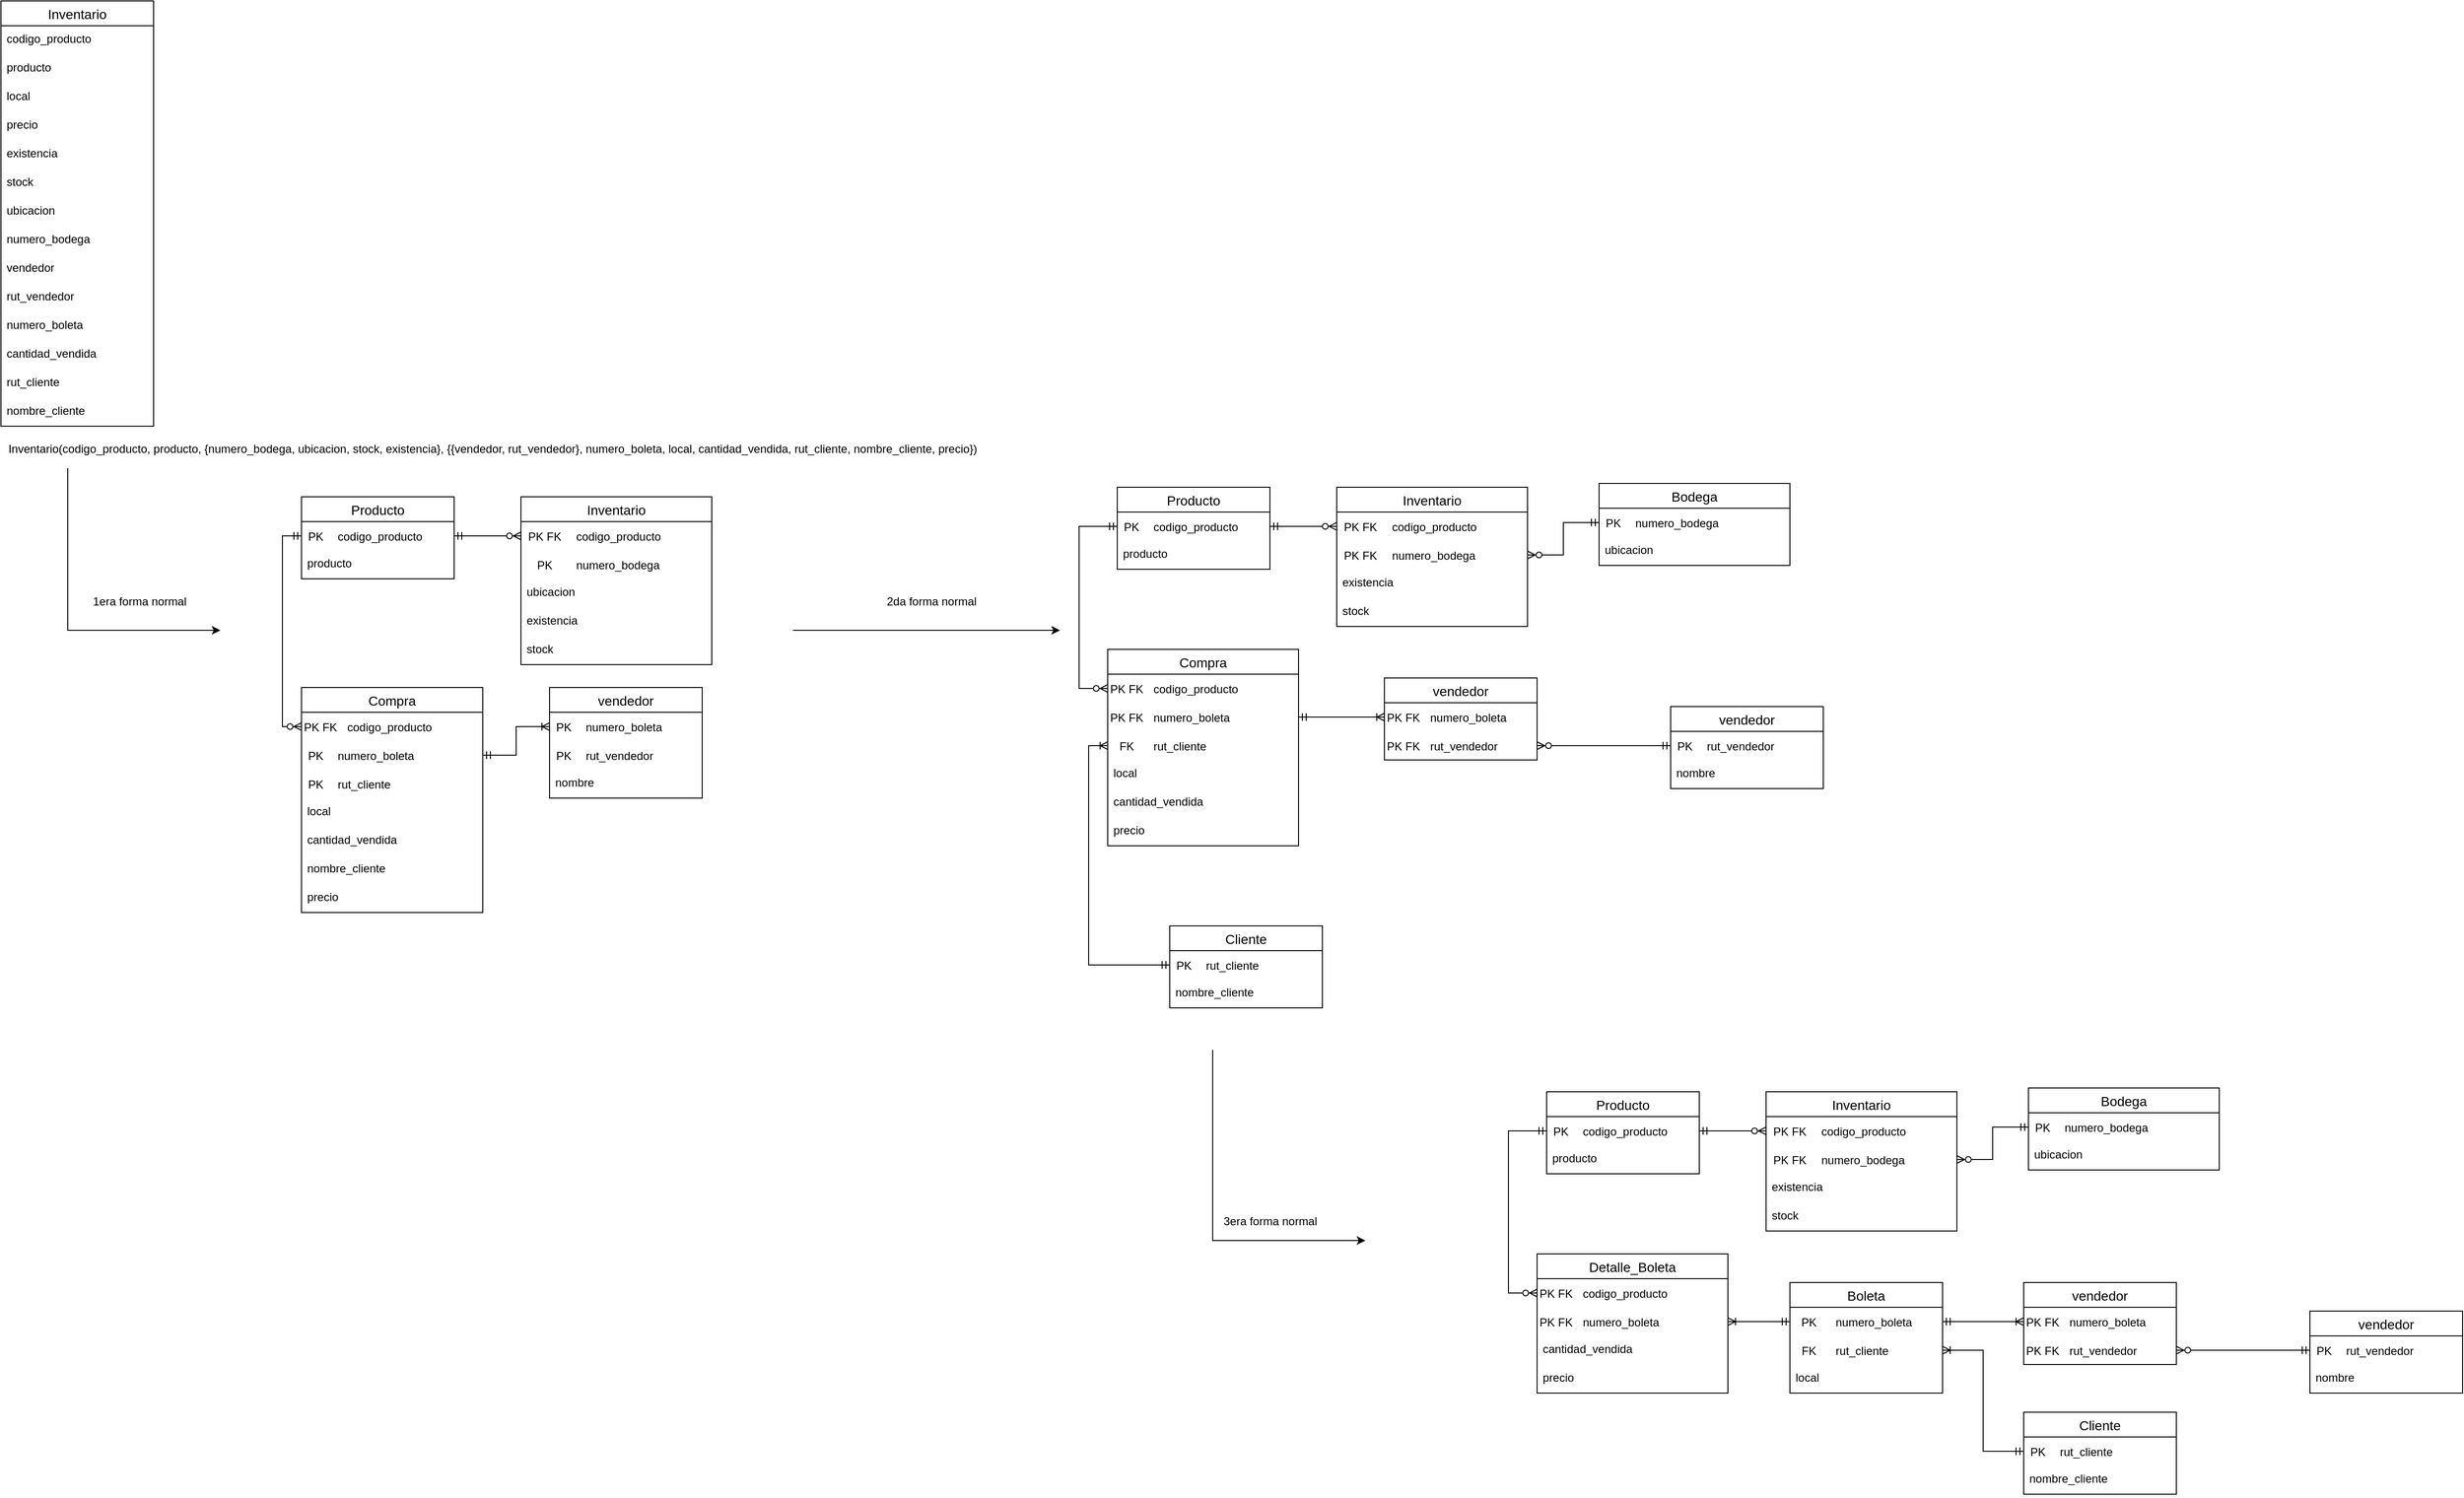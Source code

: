 <mxfile version="15.8.7" type="device"><diagram id="R2lEEEUBdFMjLlhIrx00" name="Page-1"><mxGraphModel dx="1422" dy="865" grid="1" gridSize="10" guides="1" tooltips="1" connect="1" arrows="1" fold="1" page="1" pageScale="1" pageWidth="850" pageHeight="1100" math="0" shadow="0" extFonts="Permanent Marker^https://fonts.googleapis.com/css?family=Permanent+Marker"><root><mxCell id="0"/><mxCell id="1" parent="0"/><mxCell id="EYHHxvYFaKyCmH2mOU4K-1" value="Inventario" style="swimlane;fontStyle=0;childLayout=stackLayout;horizontal=1;startSize=26;horizontalStack=0;resizeParent=1;resizeParentMax=0;resizeLast=0;collapsible=1;marginBottom=0;align=center;fontSize=14;" parent="1" vertex="1"><mxGeometry x="50" y="60" width="160" height="446" as="geometry"/></mxCell><mxCell id="EYHHxvYFaKyCmH2mOU4K-2" value="codigo_producto" style="text;strokeColor=none;fillColor=none;spacingLeft=4;spacingRight=4;overflow=hidden;rotatable=0;points=[[0,0.5],[1,0.5]];portConstraint=eastwest;fontSize=12;" parent="EYHHxvYFaKyCmH2mOU4K-1" vertex="1"><mxGeometry y="26" width="160" height="30" as="geometry"/></mxCell><mxCell id="EYHHxvYFaKyCmH2mOU4K-3" value="producto" style="text;strokeColor=none;fillColor=none;spacingLeft=4;spacingRight=4;overflow=hidden;rotatable=0;points=[[0,0.5],[1,0.5]];portConstraint=eastwest;fontSize=12;" parent="EYHHxvYFaKyCmH2mOU4K-1" vertex="1"><mxGeometry y="56" width="160" height="30" as="geometry"/></mxCell><mxCell id="EYHHxvYFaKyCmH2mOU4K-4" value="local" style="text;strokeColor=none;fillColor=none;spacingLeft=4;spacingRight=4;overflow=hidden;rotatable=0;points=[[0,0.5],[1,0.5]];portConstraint=eastwest;fontSize=12;" parent="EYHHxvYFaKyCmH2mOU4K-1" vertex="1"><mxGeometry y="86" width="160" height="30" as="geometry"/></mxCell><mxCell id="EYHHxvYFaKyCmH2mOU4K-9" value="precio" style="text;strokeColor=none;fillColor=none;spacingLeft=4;spacingRight=4;overflow=hidden;rotatable=0;points=[[0,0.5],[1,0.5]];portConstraint=eastwest;fontSize=12;" parent="EYHHxvYFaKyCmH2mOU4K-1" vertex="1"><mxGeometry y="116" width="160" height="30" as="geometry"/></mxCell><mxCell id="EYHHxvYFaKyCmH2mOU4K-10" value="existencia" style="text;strokeColor=none;fillColor=none;spacingLeft=4;spacingRight=4;overflow=hidden;rotatable=0;points=[[0,0.5],[1,0.5]];portConstraint=eastwest;fontSize=12;" parent="EYHHxvYFaKyCmH2mOU4K-1" vertex="1"><mxGeometry y="146" width="160" height="30" as="geometry"/></mxCell><mxCell id="EYHHxvYFaKyCmH2mOU4K-11" value="stock" style="text;strokeColor=none;fillColor=none;spacingLeft=4;spacingRight=4;overflow=hidden;rotatable=0;points=[[0,0.5],[1,0.5]];portConstraint=eastwest;fontSize=12;" parent="EYHHxvYFaKyCmH2mOU4K-1" vertex="1"><mxGeometry y="176" width="160" height="30" as="geometry"/></mxCell><mxCell id="EYHHxvYFaKyCmH2mOU4K-12" value="ubicacion" style="text;strokeColor=none;fillColor=none;spacingLeft=4;spacingRight=4;overflow=hidden;rotatable=0;points=[[0,0.5],[1,0.5]];portConstraint=eastwest;fontSize=12;" parent="EYHHxvYFaKyCmH2mOU4K-1" vertex="1"><mxGeometry y="206" width="160" height="30" as="geometry"/></mxCell><mxCell id="EYHHxvYFaKyCmH2mOU4K-13" value="numero_bodega&#10;" style="text;strokeColor=none;fillColor=none;spacingLeft=4;spacingRight=4;overflow=hidden;rotatable=0;points=[[0,0.5],[1,0.5]];portConstraint=eastwest;fontSize=12;" parent="EYHHxvYFaKyCmH2mOU4K-1" vertex="1"><mxGeometry y="236" width="160" height="30" as="geometry"/></mxCell><mxCell id="EYHHxvYFaKyCmH2mOU4K-14" value="vendedor" style="text;strokeColor=none;fillColor=none;spacingLeft=4;spacingRight=4;overflow=hidden;rotatable=0;points=[[0,0.5],[1,0.5]];portConstraint=eastwest;fontSize=12;" parent="EYHHxvYFaKyCmH2mOU4K-1" vertex="1"><mxGeometry y="266" width="160" height="30" as="geometry"/></mxCell><mxCell id="EYHHxvYFaKyCmH2mOU4K-15" value="rut_vendedor" style="text;strokeColor=none;fillColor=none;spacingLeft=4;spacingRight=4;overflow=hidden;rotatable=0;points=[[0,0.5],[1,0.5]];portConstraint=eastwest;fontSize=12;" parent="EYHHxvYFaKyCmH2mOU4K-1" vertex="1"><mxGeometry y="296" width="160" height="30" as="geometry"/></mxCell><mxCell id="EYHHxvYFaKyCmH2mOU4K-16" value="numero_boleta" style="text;strokeColor=none;fillColor=none;spacingLeft=4;spacingRight=4;overflow=hidden;rotatable=0;points=[[0,0.5],[1,0.5]];portConstraint=eastwest;fontSize=12;" parent="EYHHxvYFaKyCmH2mOU4K-1" vertex="1"><mxGeometry y="326" width="160" height="30" as="geometry"/></mxCell><mxCell id="EYHHxvYFaKyCmH2mOU4K-17" value="cantidad_vendida" style="text;strokeColor=none;fillColor=none;spacingLeft=4;spacingRight=4;overflow=hidden;rotatable=0;points=[[0,0.5],[1,0.5]];portConstraint=eastwest;fontSize=12;" parent="EYHHxvYFaKyCmH2mOU4K-1" vertex="1"><mxGeometry y="356" width="160" height="30" as="geometry"/></mxCell><mxCell id="EYHHxvYFaKyCmH2mOU4K-18" value="rut_cliente" style="text;strokeColor=none;fillColor=none;spacingLeft=4;spacingRight=4;overflow=hidden;rotatable=0;points=[[0,0.5],[1,0.5]];portConstraint=eastwest;fontSize=12;" parent="EYHHxvYFaKyCmH2mOU4K-1" vertex="1"><mxGeometry y="386" width="160" height="30" as="geometry"/></mxCell><mxCell id="EYHHxvYFaKyCmH2mOU4K-19" value="nombre_cliente" style="text;strokeColor=none;fillColor=none;spacingLeft=4;spacingRight=4;overflow=hidden;rotatable=0;points=[[0,0.5],[1,0.5]];portConstraint=eastwest;fontSize=12;" parent="EYHHxvYFaKyCmH2mOU4K-1" vertex="1"><mxGeometry y="416" width="160" height="30" as="geometry"/></mxCell><mxCell id="EYHHxvYFaKyCmH2mOU4K-21" value="" style="endArrow=classic;html=1;rounded=0;" parent="1" edge="1"><mxGeometry width="50" height="50" relative="1" as="geometry"><mxPoint x="120" y="550" as="sourcePoint"/><mxPoint x="280" y="720" as="targetPoint"/><Array as="points"><mxPoint x="120" y="720"/></Array></mxGeometry></mxCell><mxCell id="EYHHxvYFaKyCmH2mOU4K-22" value="1era forma normal" style="text;html=1;align=center;verticalAlign=middle;resizable=0;points=[];autosize=1;strokeColor=none;fillColor=none;" parent="1" vertex="1"><mxGeometry x="140" y="680" width="110" height="20" as="geometry"/></mxCell><mxCell id="EYHHxvYFaKyCmH2mOU4K-23" value="Inventario(codigo_producto, producto, {numero_bodega, ubicacion, stock, existencia}, {{vendedor, rut_vendedor}, numero_boleta, local, cantidad_vendida, rut_cliente, nombre_cliente, precio})" style="text;html=1;align=center;verticalAlign=middle;resizable=0;points=[];autosize=1;strokeColor=none;fillColor=none;" parent="1" vertex="1"><mxGeometry x="50" y="520" width="1030" height="20" as="geometry"/></mxCell><mxCell id="itwAf0wltzMyhGJdW6MG-1" value="Producto" style="swimlane;fontStyle=0;childLayout=stackLayout;horizontal=1;startSize=26;horizontalStack=0;resizeParent=1;resizeParentMax=0;resizeLast=0;collapsible=1;marginBottom=0;align=center;fontSize=14;" vertex="1" parent="1"><mxGeometry x="365" y="580" width="160" height="86" as="geometry"/></mxCell><mxCell id="itwAf0wltzMyhGJdW6MG-9" value="" style="shape=table;startSize=0;container=1;collapsible=1;childLayout=tableLayout;fixedRows=1;rowLines=0;fontStyle=0;align=center;resizeLast=1;strokeColor=none;fillColor=none;" vertex="1" parent="itwAf0wltzMyhGJdW6MG-1"><mxGeometry y="26" width="160" height="30" as="geometry"/></mxCell><mxCell id="itwAf0wltzMyhGJdW6MG-10" value="" style="shape=partialRectangle;collapsible=0;dropTarget=0;pointerEvents=0;fillColor=none;top=0;left=0;bottom=0;right=0;points=[[0,0.5],[1,0.5]];portConstraint=eastwest;" vertex="1" parent="itwAf0wltzMyhGJdW6MG-9"><mxGeometry width="160" height="30" as="geometry"/></mxCell><mxCell id="itwAf0wltzMyhGJdW6MG-11" value="PK" style="shape=partialRectangle;connectable=0;fillColor=none;top=0;left=0;bottom=0;right=0;fontStyle=0;overflow=hidden;" vertex="1" parent="itwAf0wltzMyhGJdW6MG-10"><mxGeometry width="30" height="30" as="geometry"><mxRectangle width="30" height="30" as="alternateBounds"/></mxGeometry></mxCell><mxCell id="itwAf0wltzMyhGJdW6MG-12" value="codigo_producto" style="shape=partialRectangle;connectable=0;fillColor=none;top=0;left=0;bottom=0;right=0;align=left;spacingLeft=6;fontStyle=0;overflow=hidden;" vertex="1" parent="itwAf0wltzMyhGJdW6MG-10"><mxGeometry x="30" width="130" height="30" as="geometry"><mxRectangle width="130" height="30" as="alternateBounds"/></mxGeometry></mxCell><mxCell id="itwAf0wltzMyhGJdW6MG-3" value="producto" style="text;strokeColor=none;fillColor=none;spacingLeft=4;spacingRight=4;overflow=hidden;rotatable=0;points=[[0,0.5],[1,0.5]];portConstraint=eastwest;fontSize=12;" vertex="1" parent="itwAf0wltzMyhGJdW6MG-1"><mxGeometry y="56" width="160" height="30" as="geometry"/></mxCell><mxCell id="itwAf0wltzMyhGJdW6MG-17" value="Inventario" style="swimlane;fontStyle=0;childLayout=stackLayout;horizontal=1;startSize=26;horizontalStack=0;resizeParent=1;resizeParentMax=0;resizeLast=0;collapsible=1;marginBottom=0;align=center;fontSize=14;" vertex="1" parent="1"><mxGeometry x="595" y="580" width="200" height="176" as="geometry"/></mxCell><mxCell id="itwAf0wltzMyhGJdW6MG-21" value="" style="shape=table;startSize=0;container=1;collapsible=1;childLayout=tableLayout;fixedRows=1;rowLines=0;fontStyle=0;align=center;resizeLast=1;strokeColor=none;fillColor=none;" vertex="1" parent="itwAf0wltzMyhGJdW6MG-17"><mxGeometry y="26" width="200" height="60" as="geometry"/></mxCell><mxCell id="itwAf0wltzMyhGJdW6MG-25" value="" style="shape=partialRectangle;collapsible=0;dropTarget=0;pointerEvents=0;fillColor=none;top=0;left=0;bottom=0;right=0;points=[[0,0.5],[1,0.5]];portConstraint=eastwest;" vertex="1" parent="itwAf0wltzMyhGJdW6MG-21"><mxGeometry width="200" height="30" as="geometry"/></mxCell><mxCell id="itwAf0wltzMyhGJdW6MG-26" value="PK FK" style="shape=partialRectangle;connectable=0;fillColor=none;top=0;left=0;bottom=0;right=0;fontStyle=0;overflow=hidden;" vertex="1" parent="itwAf0wltzMyhGJdW6MG-25"><mxGeometry width="50" height="30" as="geometry"><mxRectangle width="50" height="30" as="alternateBounds"/></mxGeometry></mxCell><mxCell id="itwAf0wltzMyhGJdW6MG-27" value="codigo_producto" style="shape=partialRectangle;connectable=0;fillColor=none;top=0;left=0;bottom=0;right=0;align=left;spacingLeft=6;fontStyle=0;overflow=hidden;" vertex="1" parent="itwAf0wltzMyhGJdW6MG-25"><mxGeometry x="50" width="150" height="30" as="geometry"><mxRectangle width="150" height="30" as="alternateBounds"/></mxGeometry></mxCell><mxCell id="itwAf0wltzMyhGJdW6MG-22" value="" style="shape=partialRectangle;collapsible=0;dropTarget=0;pointerEvents=0;fillColor=none;top=0;left=0;bottom=0;right=0;points=[[0,0.5],[1,0.5]];portConstraint=eastwest;" vertex="1" parent="itwAf0wltzMyhGJdW6MG-21"><mxGeometry y="30" width="200" height="30" as="geometry"/></mxCell><mxCell id="itwAf0wltzMyhGJdW6MG-23" value="PK" style="shape=partialRectangle;connectable=0;fillColor=none;top=0;left=0;bottom=0;right=0;fontStyle=0;overflow=hidden;" vertex="1" parent="itwAf0wltzMyhGJdW6MG-22"><mxGeometry width="50" height="30" as="geometry"><mxRectangle width="50" height="30" as="alternateBounds"/></mxGeometry></mxCell><mxCell id="itwAf0wltzMyhGJdW6MG-24" value="numero_bodega" style="shape=partialRectangle;connectable=0;fillColor=none;top=0;left=0;bottom=0;right=0;align=left;spacingLeft=6;fontStyle=0;overflow=hidden;" vertex="1" parent="itwAf0wltzMyhGJdW6MG-22"><mxGeometry x="50" width="150" height="30" as="geometry"><mxRectangle width="150" height="30" as="alternateBounds"/></mxGeometry></mxCell><mxCell id="itwAf0wltzMyhGJdW6MG-30" value="ubicacion" style="text;strokeColor=none;fillColor=none;spacingLeft=4;spacingRight=4;overflow=hidden;rotatable=0;points=[[0,0.5],[1,0.5]];portConstraint=eastwest;fontSize=12;" vertex="1" parent="itwAf0wltzMyhGJdW6MG-17"><mxGeometry y="86" width="200" height="30" as="geometry"/></mxCell><mxCell id="itwAf0wltzMyhGJdW6MG-20" value="existencia" style="text;strokeColor=none;fillColor=none;spacingLeft=4;spacingRight=4;overflow=hidden;rotatable=0;points=[[0,0.5],[1,0.5]];portConstraint=eastwest;fontSize=12;" vertex="1" parent="itwAf0wltzMyhGJdW6MG-17"><mxGeometry y="116" width="200" height="30" as="geometry"/></mxCell><mxCell id="itwAf0wltzMyhGJdW6MG-28" value="stock" style="text;strokeColor=none;fillColor=none;spacingLeft=4;spacingRight=4;overflow=hidden;rotatable=0;points=[[0,0.5],[1,0.5]];portConstraint=eastwest;fontSize=12;" vertex="1" parent="itwAf0wltzMyhGJdW6MG-17"><mxGeometry y="146" width="200" height="30" as="geometry"/></mxCell><mxCell id="itwAf0wltzMyhGJdW6MG-29" value="Compra" style="swimlane;fontStyle=0;childLayout=stackLayout;horizontal=1;startSize=26;horizontalStack=0;resizeParent=1;resizeParentMax=0;resizeLast=0;collapsible=1;marginBottom=0;align=center;fontSize=14;" vertex="1" parent="1"><mxGeometry x="365" y="780" width="190" height="236" as="geometry"/></mxCell><mxCell id="itwAf0wltzMyhGJdW6MG-33" value="" style="shape=table;startSize=0;container=1;collapsible=1;childLayout=tableLayout;fixedRows=1;rowLines=0;fontStyle=0;align=center;resizeLast=1;strokeColor=none;fillColor=none;" vertex="1" parent="itwAf0wltzMyhGJdW6MG-29"><mxGeometry y="26" width="190" height="30" as="geometry"/></mxCell><mxCell id="itwAf0wltzMyhGJdW6MG-34" value="" style="shape=partialRectangle;collapsible=0;dropTarget=0;pointerEvents=0;fillColor=none;top=0;left=0;bottom=0;right=0;points=[[0,0.5],[1,0.5]];portConstraint=eastwest;" vertex="1" parent="itwAf0wltzMyhGJdW6MG-33"><mxGeometry width="190" height="30" as="geometry"/></mxCell><mxCell id="itwAf0wltzMyhGJdW6MG-35" value="PK FK" style="shape=partialRectangle;connectable=0;fillColor=none;top=0;left=0;bottom=0;right=0;fontStyle=0;overflow=hidden;" vertex="1" parent="itwAf0wltzMyhGJdW6MG-34"><mxGeometry width="40" height="30" as="geometry"><mxRectangle width="40" height="30" as="alternateBounds"/></mxGeometry></mxCell><mxCell id="itwAf0wltzMyhGJdW6MG-36" value="codigo_producto" style="shape=partialRectangle;connectable=0;fillColor=none;top=0;left=0;bottom=0;right=0;align=left;spacingLeft=6;fontStyle=0;overflow=hidden;" vertex="1" parent="itwAf0wltzMyhGJdW6MG-34"><mxGeometry x="40" width="150" height="30" as="geometry"><mxRectangle width="150" height="30" as="alternateBounds"/></mxGeometry></mxCell><mxCell id="itwAf0wltzMyhGJdW6MG-37" value="" style="shape=table;startSize=0;container=1;collapsible=1;childLayout=tableLayout;fixedRows=1;rowLines=0;fontStyle=0;align=center;resizeLast=1;strokeColor=none;fillColor=none;" vertex="1" parent="itwAf0wltzMyhGJdW6MG-29"><mxGeometry y="56" width="190" height="30" as="geometry"/></mxCell><mxCell id="itwAf0wltzMyhGJdW6MG-38" value="" style="shape=partialRectangle;collapsible=0;dropTarget=0;pointerEvents=0;fillColor=none;top=0;left=0;bottom=0;right=0;points=[[0,0.5],[1,0.5]];portConstraint=eastwest;" vertex="1" parent="itwAf0wltzMyhGJdW6MG-37"><mxGeometry width="190" height="30" as="geometry"/></mxCell><mxCell id="itwAf0wltzMyhGJdW6MG-39" value="PK" style="shape=partialRectangle;connectable=0;fillColor=none;top=0;left=0;bottom=0;right=0;fontStyle=0;overflow=hidden;" vertex="1" parent="itwAf0wltzMyhGJdW6MG-38"><mxGeometry width="30" height="30" as="geometry"><mxRectangle width="30" height="30" as="alternateBounds"/></mxGeometry></mxCell><mxCell id="itwAf0wltzMyhGJdW6MG-40" value="numero_boleta" style="shape=partialRectangle;connectable=0;fillColor=none;top=0;left=0;bottom=0;right=0;align=left;spacingLeft=6;fontStyle=0;overflow=hidden;" vertex="1" parent="itwAf0wltzMyhGJdW6MG-38"><mxGeometry x="30" width="160" height="30" as="geometry"><mxRectangle width="160" height="30" as="alternateBounds"/></mxGeometry></mxCell><mxCell id="itwAf0wltzMyhGJdW6MG-45" value="" style="shape=table;startSize=0;container=1;collapsible=1;childLayout=tableLayout;fixedRows=1;rowLines=0;fontStyle=0;align=center;resizeLast=1;strokeColor=none;fillColor=none;" vertex="1" parent="itwAf0wltzMyhGJdW6MG-29"><mxGeometry y="86" width="190" height="30" as="geometry"/></mxCell><mxCell id="itwAf0wltzMyhGJdW6MG-46" value="" style="shape=partialRectangle;collapsible=0;dropTarget=0;pointerEvents=0;fillColor=none;top=0;left=0;bottom=0;right=0;points=[[0,0.5],[1,0.5]];portConstraint=eastwest;" vertex="1" parent="itwAf0wltzMyhGJdW6MG-45"><mxGeometry width="190" height="30" as="geometry"/></mxCell><mxCell id="itwAf0wltzMyhGJdW6MG-47" value="PK" style="shape=partialRectangle;connectable=0;fillColor=none;top=0;left=0;bottom=0;right=0;fontStyle=0;overflow=hidden;" vertex="1" parent="itwAf0wltzMyhGJdW6MG-46"><mxGeometry width="30" height="30" as="geometry"><mxRectangle width="30" height="30" as="alternateBounds"/></mxGeometry></mxCell><mxCell id="itwAf0wltzMyhGJdW6MG-48" value="rut_cliente" style="shape=partialRectangle;connectable=0;fillColor=none;top=0;left=0;bottom=0;right=0;align=left;spacingLeft=6;fontStyle=0;overflow=hidden;" vertex="1" parent="itwAf0wltzMyhGJdW6MG-46"><mxGeometry x="30" width="160" height="30" as="geometry"><mxRectangle width="160" height="30" as="alternateBounds"/></mxGeometry></mxCell><mxCell id="itwAf0wltzMyhGJdW6MG-157" value="local" style="text;strokeColor=none;fillColor=none;spacingLeft=4;spacingRight=4;overflow=hidden;rotatable=0;points=[[0,0.5],[1,0.5]];portConstraint=eastwest;fontSize=12;" vertex="1" parent="itwAf0wltzMyhGJdW6MG-29"><mxGeometry y="116" width="190" height="30" as="geometry"/></mxCell><mxCell id="itwAf0wltzMyhGJdW6MG-31" value="cantidad_vendida" style="text;strokeColor=none;fillColor=none;spacingLeft=4;spacingRight=4;overflow=hidden;rotatable=0;points=[[0,0.5],[1,0.5]];portConstraint=eastwest;fontSize=12;" vertex="1" parent="itwAf0wltzMyhGJdW6MG-29"><mxGeometry y="146" width="190" height="30" as="geometry"/></mxCell><mxCell id="itwAf0wltzMyhGJdW6MG-32" value="nombre_cliente" style="text;strokeColor=none;fillColor=none;spacingLeft=4;spacingRight=4;overflow=hidden;rotatable=0;points=[[0,0.5],[1,0.5]];portConstraint=eastwest;fontSize=12;" vertex="1" parent="itwAf0wltzMyhGJdW6MG-29"><mxGeometry y="176" width="190" height="30" as="geometry"/></mxCell><mxCell id="itwAf0wltzMyhGJdW6MG-49" value="precio" style="text;strokeColor=none;fillColor=none;spacingLeft=4;spacingRight=4;overflow=hidden;rotatable=0;points=[[0,0.5],[1,0.5]];portConstraint=eastwest;fontSize=12;" vertex="1" parent="itwAf0wltzMyhGJdW6MG-29"><mxGeometry y="206" width="190" height="30" as="geometry"/></mxCell><mxCell id="itwAf0wltzMyhGJdW6MG-50" style="edgeStyle=orthogonalEdgeStyle;rounded=0;orthogonalLoop=1;jettySize=auto;html=1;exitX=0;exitY=0.5;exitDx=0;exitDy=0;entryX=0;entryY=0.5;entryDx=0;entryDy=0;startArrow=ERmandOne;startFill=0;endArrow=ERzeroToMany;endFill=0;" edge="1" parent="1" source="itwAf0wltzMyhGJdW6MG-10" target="itwAf0wltzMyhGJdW6MG-34"><mxGeometry relative="1" as="geometry"/></mxCell><mxCell id="itwAf0wltzMyhGJdW6MG-51" style="edgeStyle=orthogonalEdgeStyle;rounded=0;orthogonalLoop=1;jettySize=auto;html=1;exitX=1;exitY=0.5;exitDx=0;exitDy=0;entryX=0;entryY=0.5;entryDx=0;entryDy=0;startArrow=ERmandOne;startFill=0;endArrow=ERzeroToMany;endFill=0;" edge="1" parent="1" source="itwAf0wltzMyhGJdW6MG-10" target="itwAf0wltzMyhGJdW6MG-25"><mxGeometry relative="1" as="geometry"/></mxCell><mxCell id="itwAf0wltzMyhGJdW6MG-52" value="vendedor" style="swimlane;fontStyle=0;childLayout=stackLayout;horizontal=1;startSize=26;horizontalStack=0;resizeParent=1;resizeParentMax=0;resizeLast=0;collapsible=1;marginBottom=0;align=center;fontSize=14;" vertex="1" parent="1"><mxGeometry x="625" y="780" width="160" height="116" as="geometry"/></mxCell><mxCell id="itwAf0wltzMyhGJdW6MG-56" value="" style="shape=table;startSize=0;container=1;collapsible=1;childLayout=tableLayout;fixedRows=1;rowLines=0;fontStyle=0;align=center;resizeLast=1;strokeColor=none;fillColor=none;" vertex="1" parent="itwAf0wltzMyhGJdW6MG-52"><mxGeometry y="26" width="160" height="30" as="geometry"/></mxCell><mxCell id="itwAf0wltzMyhGJdW6MG-57" value="" style="shape=partialRectangle;collapsible=0;dropTarget=0;pointerEvents=0;fillColor=none;top=0;left=0;bottom=0;right=0;points=[[0,0.5],[1,0.5]];portConstraint=eastwest;" vertex="1" parent="itwAf0wltzMyhGJdW6MG-56"><mxGeometry width="160" height="30" as="geometry"/></mxCell><mxCell id="itwAf0wltzMyhGJdW6MG-58" value="PK" style="shape=partialRectangle;connectable=0;fillColor=none;top=0;left=0;bottom=0;right=0;fontStyle=0;overflow=hidden;" vertex="1" parent="itwAf0wltzMyhGJdW6MG-57"><mxGeometry width="30" height="30" as="geometry"><mxRectangle width="30" height="30" as="alternateBounds"/></mxGeometry></mxCell><mxCell id="itwAf0wltzMyhGJdW6MG-59" value="numero_boleta" style="shape=partialRectangle;connectable=0;fillColor=none;top=0;left=0;bottom=0;right=0;align=left;spacingLeft=6;fontStyle=0;overflow=hidden;" vertex="1" parent="itwAf0wltzMyhGJdW6MG-57"><mxGeometry x="30" width="130" height="30" as="geometry"><mxRectangle width="130" height="30" as="alternateBounds"/></mxGeometry></mxCell><mxCell id="itwAf0wltzMyhGJdW6MG-60" value="" style="shape=table;startSize=0;container=1;collapsible=1;childLayout=tableLayout;fixedRows=1;rowLines=0;fontStyle=0;align=center;resizeLast=1;strokeColor=none;fillColor=none;" vertex="1" parent="itwAf0wltzMyhGJdW6MG-52"><mxGeometry y="56" width="160" height="30" as="geometry"/></mxCell><mxCell id="itwAf0wltzMyhGJdW6MG-61" value="" style="shape=partialRectangle;collapsible=0;dropTarget=0;pointerEvents=0;fillColor=none;top=0;left=0;bottom=0;right=0;points=[[0,0.5],[1,0.5]];portConstraint=eastwest;" vertex="1" parent="itwAf0wltzMyhGJdW6MG-60"><mxGeometry width="160" height="30" as="geometry"/></mxCell><mxCell id="itwAf0wltzMyhGJdW6MG-62" value="PK" style="shape=partialRectangle;connectable=0;fillColor=none;top=0;left=0;bottom=0;right=0;fontStyle=0;overflow=hidden;" vertex="1" parent="itwAf0wltzMyhGJdW6MG-61"><mxGeometry width="30" height="30" as="geometry"><mxRectangle width="30" height="30" as="alternateBounds"/></mxGeometry></mxCell><mxCell id="itwAf0wltzMyhGJdW6MG-63" value="rut_vendedor" style="shape=partialRectangle;connectable=0;fillColor=none;top=0;left=0;bottom=0;right=0;align=left;spacingLeft=6;fontStyle=0;overflow=hidden;" vertex="1" parent="itwAf0wltzMyhGJdW6MG-61"><mxGeometry x="30" width="130" height="30" as="geometry"><mxRectangle width="130" height="30" as="alternateBounds"/></mxGeometry></mxCell><mxCell id="itwAf0wltzMyhGJdW6MG-55" value="nombre" style="text;strokeColor=none;fillColor=none;spacingLeft=4;spacingRight=4;overflow=hidden;rotatable=0;points=[[0,0.5],[1,0.5]];portConstraint=eastwest;fontSize=12;" vertex="1" parent="itwAf0wltzMyhGJdW6MG-52"><mxGeometry y="86" width="160" height="30" as="geometry"/></mxCell><mxCell id="itwAf0wltzMyhGJdW6MG-64" style="edgeStyle=orthogonalEdgeStyle;rounded=0;orthogonalLoop=1;jettySize=auto;html=1;exitX=1;exitY=0.5;exitDx=0;exitDy=0;startArrow=ERmandOne;startFill=0;endArrow=ERoneToMany;endFill=0;" edge="1" parent="1" source="itwAf0wltzMyhGJdW6MG-38" target="itwAf0wltzMyhGJdW6MG-57"><mxGeometry relative="1" as="geometry"/></mxCell><mxCell id="itwAf0wltzMyhGJdW6MG-65" value="" style="endArrow=classic;html=1;rounded=0;" edge="1" parent="1"><mxGeometry width="50" height="50" relative="1" as="geometry"><mxPoint x="880" y="720" as="sourcePoint"/><mxPoint x="1160" y="720" as="targetPoint"/></mxGeometry></mxCell><mxCell id="itwAf0wltzMyhGJdW6MG-66" value="2da forma normal&lt;br&gt;" style="text;html=1;align=center;verticalAlign=middle;resizable=0;points=[];autosize=1;strokeColor=none;fillColor=none;" vertex="1" parent="1"><mxGeometry x="970" y="680" width="110" height="20" as="geometry"/></mxCell><mxCell id="itwAf0wltzMyhGJdW6MG-67" value="Producto" style="swimlane;fontStyle=0;childLayout=stackLayout;horizontal=1;startSize=26;horizontalStack=0;resizeParent=1;resizeParentMax=0;resizeLast=0;collapsible=1;marginBottom=0;align=center;fontSize=14;" vertex="1" parent="1"><mxGeometry x="1220" y="570" width="160" height="86" as="geometry"/></mxCell><mxCell id="itwAf0wltzMyhGJdW6MG-68" value="" style="shape=table;startSize=0;container=1;collapsible=1;childLayout=tableLayout;fixedRows=1;rowLines=0;fontStyle=0;align=center;resizeLast=1;strokeColor=none;fillColor=none;" vertex="1" parent="itwAf0wltzMyhGJdW6MG-67"><mxGeometry y="26" width="160" height="30" as="geometry"/></mxCell><mxCell id="itwAf0wltzMyhGJdW6MG-69" value="" style="shape=partialRectangle;collapsible=0;dropTarget=0;pointerEvents=0;fillColor=none;top=0;left=0;bottom=0;right=0;points=[[0,0.5],[1,0.5]];portConstraint=eastwest;" vertex="1" parent="itwAf0wltzMyhGJdW6MG-68"><mxGeometry width="160" height="30" as="geometry"/></mxCell><mxCell id="itwAf0wltzMyhGJdW6MG-70" value="PK" style="shape=partialRectangle;connectable=0;fillColor=none;top=0;left=0;bottom=0;right=0;fontStyle=0;overflow=hidden;" vertex="1" parent="itwAf0wltzMyhGJdW6MG-69"><mxGeometry width="30" height="30" as="geometry"><mxRectangle width="30" height="30" as="alternateBounds"/></mxGeometry></mxCell><mxCell id="itwAf0wltzMyhGJdW6MG-71" value="codigo_producto" style="shape=partialRectangle;connectable=0;fillColor=none;top=0;left=0;bottom=0;right=0;align=left;spacingLeft=6;fontStyle=0;overflow=hidden;" vertex="1" parent="itwAf0wltzMyhGJdW6MG-69"><mxGeometry x="30" width="130" height="30" as="geometry"><mxRectangle width="130" height="30" as="alternateBounds"/></mxGeometry></mxCell><mxCell id="itwAf0wltzMyhGJdW6MG-72" value="producto" style="text;strokeColor=none;fillColor=none;spacingLeft=4;spacingRight=4;overflow=hidden;rotatable=0;points=[[0,0.5],[1,0.5]];portConstraint=eastwest;fontSize=12;" vertex="1" parent="itwAf0wltzMyhGJdW6MG-67"><mxGeometry y="56" width="160" height="30" as="geometry"/></mxCell><mxCell id="itwAf0wltzMyhGJdW6MG-73" value="Inventario" style="swimlane;fontStyle=0;childLayout=stackLayout;horizontal=1;startSize=26;horizontalStack=0;resizeParent=1;resizeParentMax=0;resizeLast=0;collapsible=1;marginBottom=0;align=center;fontSize=14;" vertex="1" parent="1"><mxGeometry x="1450" y="570" width="200" height="146" as="geometry"/></mxCell><mxCell id="itwAf0wltzMyhGJdW6MG-74" value="" style="shape=table;startSize=0;container=1;collapsible=1;childLayout=tableLayout;fixedRows=1;rowLines=0;fontStyle=0;align=center;resizeLast=1;strokeColor=none;fillColor=none;" vertex="1" parent="itwAf0wltzMyhGJdW6MG-73"><mxGeometry y="26" width="200" height="60" as="geometry"/></mxCell><mxCell id="itwAf0wltzMyhGJdW6MG-75" value="" style="shape=partialRectangle;collapsible=0;dropTarget=0;pointerEvents=0;fillColor=none;top=0;left=0;bottom=0;right=0;points=[[0,0.5],[1,0.5]];portConstraint=eastwest;" vertex="1" parent="itwAf0wltzMyhGJdW6MG-74"><mxGeometry width="200" height="30" as="geometry"/></mxCell><mxCell id="itwAf0wltzMyhGJdW6MG-76" value="PK FK" style="shape=partialRectangle;connectable=0;fillColor=none;top=0;left=0;bottom=0;right=0;fontStyle=0;overflow=hidden;" vertex="1" parent="itwAf0wltzMyhGJdW6MG-75"><mxGeometry width="50" height="30" as="geometry"><mxRectangle width="50" height="30" as="alternateBounds"/></mxGeometry></mxCell><mxCell id="itwAf0wltzMyhGJdW6MG-77" value="codigo_producto" style="shape=partialRectangle;connectable=0;fillColor=none;top=0;left=0;bottom=0;right=0;align=left;spacingLeft=6;fontStyle=0;overflow=hidden;" vertex="1" parent="itwAf0wltzMyhGJdW6MG-75"><mxGeometry x="50" width="150" height="30" as="geometry"><mxRectangle width="150" height="30" as="alternateBounds"/></mxGeometry></mxCell><mxCell id="itwAf0wltzMyhGJdW6MG-78" value="" style="shape=partialRectangle;collapsible=0;dropTarget=0;pointerEvents=0;fillColor=none;top=0;left=0;bottom=0;right=0;points=[[0,0.5],[1,0.5]];portConstraint=eastwest;" vertex="1" parent="itwAf0wltzMyhGJdW6MG-74"><mxGeometry y="30" width="200" height="30" as="geometry"/></mxCell><mxCell id="itwAf0wltzMyhGJdW6MG-79" value="PK FK" style="shape=partialRectangle;connectable=0;fillColor=none;top=0;left=0;bottom=0;right=0;fontStyle=0;overflow=hidden;" vertex="1" parent="itwAf0wltzMyhGJdW6MG-78"><mxGeometry width="50" height="30" as="geometry"><mxRectangle width="50" height="30" as="alternateBounds"/></mxGeometry></mxCell><mxCell id="itwAf0wltzMyhGJdW6MG-80" value="numero_bodega" style="shape=partialRectangle;connectable=0;fillColor=none;top=0;left=0;bottom=0;right=0;align=left;spacingLeft=6;fontStyle=0;overflow=hidden;" vertex="1" parent="itwAf0wltzMyhGJdW6MG-78"><mxGeometry x="50" width="150" height="30" as="geometry"><mxRectangle width="150" height="30" as="alternateBounds"/></mxGeometry></mxCell><mxCell id="itwAf0wltzMyhGJdW6MG-82" value="existencia" style="text;strokeColor=none;fillColor=none;spacingLeft=4;spacingRight=4;overflow=hidden;rotatable=0;points=[[0,0.5],[1,0.5]];portConstraint=eastwest;fontSize=12;" vertex="1" parent="itwAf0wltzMyhGJdW6MG-73"><mxGeometry y="86" width="200" height="30" as="geometry"/></mxCell><mxCell id="itwAf0wltzMyhGJdW6MG-83" value="stock" style="text;strokeColor=none;fillColor=none;spacingLeft=4;spacingRight=4;overflow=hidden;rotatable=0;points=[[0,0.5],[1,0.5]];portConstraint=eastwest;fontSize=12;" vertex="1" parent="itwAf0wltzMyhGJdW6MG-73"><mxGeometry y="116" width="200" height="30" as="geometry"/></mxCell><mxCell id="itwAf0wltzMyhGJdW6MG-84" value="Compra" style="swimlane;fontStyle=0;childLayout=stackLayout;horizontal=1;startSize=26;horizontalStack=0;resizeParent=1;resizeParentMax=0;resizeLast=0;collapsible=1;marginBottom=0;align=center;fontSize=14;" vertex="1" parent="1"><mxGeometry x="1210" y="740" width="200" height="206" as="geometry"/></mxCell><mxCell id="itwAf0wltzMyhGJdW6MG-85" value="" style="shape=table;startSize=0;container=1;collapsible=1;childLayout=tableLayout;fixedRows=1;rowLines=0;fontStyle=0;align=center;resizeLast=1;strokeColor=none;fillColor=none;" vertex="1" parent="itwAf0wltzMyhGJdW6MG-84"><mxGeometry y="26" width="200" height="30" as="geometry"/></mxCell><mxCell id="itwAf0wltzMyhGJdW6MG-86" value="" style="shape=partialRectangle;collapsible=0;dropTarget=0;pointerEvents=0;fillColor=none;top=0;left=0;bottom=0;right=0;points=[[0,0.5],[1,0.5]];portConstraint=eastwest;" vertex="1" parent="itwAf0wltzMyhGJdW6MG-85"><mxGeometry width="200" height="30" as="geometry"/></mxCell><mxCell id="itwAf0wltzMyhGJdW6MG-87" value="PK FK" style="shape=partialRectangle;connectable=0;fillColor=none;top=0;left=0;bottom=0;right=0;fontStyle=0;overflow=hidden;" vertex="1" parent="itwAf0wltzMyhGJdW6MG-86"><mxGeometry width="40" height="30" as="geometry"><mxRectangle width="40" height="30" as="alternateBounds"/></mxGeometry></mxCell><mxCell id="itwAf0wltzMyhGJdW6MG-88" value="codigo_producto" style="shape=partialRectangle;connectable=0;fillColor=none;top=0;left=0;bottom=0;right=0;align=left;spacingLeft=6;fontStyle=0;overflow=hidden;" vertex="1" parent="itwAf0wltzMyhGJdW6MG-86"><mxGeometry x="40" width="160" height="30" as="geometry"><mxRectangle width="160" height="30" as="alternateBounds"/></mxGeometry></mxCell><mxCell id="itwAf0wltzMyhGJdW6MG-89" value="" style="shape=table;startSize=0;container=1;collapsible=1;childLayout=tableLayout;fixedRows=1;rowLines=0;fontStyle=0;align=center;resizeLast=1;strokeColor=none;fillColor=none;" vertex="1" parent="itwAf0wltzMyhGJdW6MG-84"><mxGeometry y="56" width="200" height="30" as="geometry"/></mxCell><mxCell id="itwAf0wltzMyhGJdW6MG-90" value="" style="shape=partialRectangle;collapsible=0;dropTarget=0;pointerEvents=0;fillColor=none;top=0;left=0;bottom=0;right=0;points=[[0,0.5],[1,0.5]];portConstraint=eastwest;" vertex="1" parent="itwAf0wltzMyhGJdW6MG-89"><mxGeometry width="200" height="30" as="geometry"/></mxCell><mxCell id="itwAf0wltzMyhGJdW6MG-91" value="PK FK" style="shape=partialRectangle;connectable=0;fillColor=none;top=0;left=0;bottom=0;right=0;fontStyle=0;overflow=hidden;" vertex="1" parent="itwAf0wltzMyhGJdW6MG-90"><mxGeometry width="40" height="30" as="geometry"><mxRectangle width="40" height="30" as="alternateBounds"/></mxGeometry></mxCell><mxCell id="itwAf0wltzMyhGJdW6MG-92" value="numero_boleta" style="shape=partialRectangle;connectable=0;fillColor=none;top=0;left=0;bottom=0;right=0;align=left;spacingLeft=6;fontStyle=0;overflow=hidden;" vertex="1" parent="itwAf0wltzMyhGJdW6MG-90"><mxGeometry x="40" width="160" height="30" as="geometry"><mxRectangle width="160" height="30" as="alternateBounds"/></mxGeometry></mxCell><mxCell id="itwAf0wltzMyhGJdW6MG-159" value="" style="shape=table;startSize=0;container=1;collapsible=1;childLayout=tableLayout;fixedRows=1;rowLines=0;fontStyle=0;align=center;resizeLast=1;strokeColor=none;fillColor=none;" vertex="1" parent="itwAf0wltzMyhGJdW6MG-84"><mxGeometry y="86" width="200" height="30" as="geometry"/></mxCell><mxCell id="itwAf0wltzMyhGJdW6MG-160" value="" style="shape=partialRectangle;collapsible=0;dropTarget=0;pointerEvents=0;fillColor=none;top=0;left=0;bottom=0;right=0;points=[[0,0.5],[1,0.5]];portConstraint=eastwest;" vertex="1" parent="itwAf0wltzMyhGJdW6MG-159"><mxGeometry width="200" height="30" as="geometry"/></mxCell><mxCell id="itwAf0wltzMyhGJdW6MG-161" value="FK" style="shape=partialRectangle;connectable=0;fillColor=none;top=0;left=0;bottom=0;right=0;fontStyle=0;overflow=hidden;" vertex="1" parent="itwAf0wltzMyhGJdW6MG-160"><mxGeometry width="40" height="30" as="geometry"><mxRectangle width="40" height="30" as="alternateBounds"/></mxGeometry></mxCell><mxCell id="itwAf0wltzMyhGJdW6MG-162" value="rut_cliente" style="shape=partialRectangle;connectable=0;fillColor=none;top=0;left=0;bottom=0;right=0;align=left;spacingLeft=6;fontStyle=0;overflow=hidden;" vertex="1" parent="itwAf0wltzMyhGJdW6MG-160"><mxGeometry x="40" width="160" height="30" as="geometry"><mxRectangle width="160" height="30" as="alternateBounds"/></mxGeometry></mxCell><mxCell id="itwAf0wltzMyhGJdW6MG-158" value="local" style="text;strokeColor=none;fillColor=none;spacingLeft=4;spacingRight=4;overflow=hidden;rotatable=0;points=[[0,0.5],[1,0.5]];portConstraint=eastwest;fontSize=12;" vertex="1" parent="itwAf0wltzMyhGJdW6MG-84"><mxGeometry y="116" width="200" height="30" as="geometry"/></mxCell><mxCell id="itwAf0wltzMyhGJdW6MG-101" value="cantidad_vendida" style="text;strokeColor=none;fillColor=none;spacingLeft=4;spacingRight=4;overflow=hidden;rotatable=0;points=[[0,0.5],[1,0.5]];portConstraint=eastwest;fontSize=12;" vertex="1" parent="itwAf0wltzMyhGJdW6MG-84"><mxGeometry y="146" width="200" height="30" as="geometry"/></mxCell><mxCell id="itwAf0wltzMyhGJdW6MG-103" value="precio" style="text;strokeColor=none;fillColor=none;spacingLeft=4;spacingRight=4;overflow=hidden;rotatable=0;points=[[0,0.5],[1,0.5]];portConstraint=eastwest;fontSize=12;" vertex="1" parent="itwAf0wltzMyhGJdW6MG-84"><mxGeometry y="176" width="200" height="30" as="geometry"/></mxCell><mxCell id="itwAf0wltzMyhGJdW6MG-104" style="edgeStyle=orthogonalEdgeStyle;rounded=0;orthogonalLoop=1;jettySize=auto;html=1;exitX=0;exitY=0.5;exitDx=0;exitDy=0;entryX=0;entryY=0.5;entryDx=0;entryDy=0;startArrow=ERmandOne;startFill=0;endArrow=ERzeroToMany;endFill=0;" edge="1" parent="1" source="itwAf0wltzMyhGJdW6MG-69" target="itwAf0wltzMyhGJdW6MG-86"><mxGeometry relative="1" as="geometry"><Array as="points"><mxPoint x="1180" y="611"/><mxPoint x="1180" y="781"/></Array></mxGeometry></mxCell><mxCell id="itwAf0wltzMyhGJdW6MG-105" style="edgeStyle=orthogonalEdgeStyle;rounded=0;orthogonalLoop=1;jettySize=auto;html=1;exitX=1;exitY=0.5;exitDx=0;exitDy=0;entryX=0;entryY=0.5;entryDx=0;entryDy=0;startArrow=ERmandOne;startFill=0;endArrow=ERzeroToMany;endFill=0;" edge="1" parent="1" source="itwAf0wltzMyhGJdW6MG-69" target="itwAf0wltzMyhGJdW6MG-75"><mxGeometry relative="1" as="geometry"/></mxCell><mxCell id="itwAf0wltzMyhGJdW6MG-106" value="vendedor" style="swimlane;fontStyle=0;childLayout=stackLayout;horizontal=1;startSize=26;horizontalStack=0;resizeParent=1;resizeParentMax=0;resizeLast=0;collapsible=1;marginBottom=0;align=center;fontSize=14;" vertex="1" parent="1"><mxGeometry x="1500" y="770" width="160" height="86" as="geometry"/></mxCell><mxCell id="itwAf0wltzMyhGJdW6MG-107" value="" style="shape=table;startSize=0;container=1;collapsible=1;childLayout=tableLayout;fixedRows=1;rowLines=0;fontStyle=0;align=center;resizeLast=1;strokeColor=none;fillColor=none;" vertex="1" parent="itwAf0wltzMyhGJdW6MG-106"><mxGeometry y="26" width="160" height="30" as="geometry"/></mxCell><mxCell id="itwAf0wltzMyhGJdW6MG-108" value="" style="shape=partialRectangle;collapsible=0;dropTarget=0;pointerEvents=0;fillColor=none;top=0;left=0;bottom=0;right=0;points=[[0,0.5],[1,0.5]];portConstraint=eastwest;" vertex="1" parent="itwAf0wltzMyhGJdW6MG-107"><mxGeometry width="160" height="30" as="geometry"/></mxCell><mxCell id="itwAf0wltzMyhGJdW6MG-109" value="PK FK" style="shape=partialRectangle;connectable=0;fillColor=none;top=0;left=0;bottom=0;right=0;fontStyle=0;overflow=hidden;" vertex="1" parent="itwAf0wltzMyhGJdW6MG-108"><mxGeometry width="40" height="30" as="geometry"><mxRectangle width="40" height="30" as="alternateBounds"/></mxGeometry></mxCell><mxCell id="itwAf0wltzMyhGJdW6MG-110" value="numero_boleta" style="shape=partialRectangle;connectable=0;fillColor=none;top=0;left=0;bottom=0;right=0;align=left;spacingLeft=6;fontStyle=0;overflow=hidden;" vertex="1" parent="itwAf0wltzMyhGJdW6MG-108"><mxGeometry x="40" width="120" height="30" as="geometry"><mxRectangle width="120" height="30" as="alternateBounds"/></mxGeometry></mxCell><mxCell id="itwAf0wltzMyhGJdW6MG-111" value="" style="shape=table;startSize=0;container=1;collapsible=1;childLayout=tableLayout;fixedRows=1;rowLines=0;fontStyle=0;align=center;resizeLast=1;strokeColor=none;fillColor=none;" vertex="1" parent="itwAf0wltzMyhGJdW6MG-106"><mxGeometry y="56" width="160" height="30" as="geometry"/></mxCell><mxCell id="itwAf0wltzMyhGJdW6MG-112" value="" style="shape=partialRectangle;collapsible=0;dropTarget=0;pointerEvents=0;fillColor=none;top=0;left=0;bottom=0;right=0;points=[[0,0.5],[1,0.5]];portConstraint=eastwest;" vertex="1" parent="itwAf0wltzMyhGJdW6MG-111"><mxGeometry width="160" height="30" as="geometry"/></mxCell><mxCell id="itwAf0wltzMyhGJdW6MG-113" value="PK FK" style="shape=partialRectangle;connectable=0;fillColor=none;top=0;left=0;bottom=0;right=0;fontStyle=0;overflow=hidden;" vertex="1" parent="itwAf0wltzMyhGJdW6MG-112"><mxGeometry width="40" height="30" as="geometry"><mxRectangle width="40" height="30" as="alternateBounds"/></mxGeometry></mxCell><mxCell id="itwAf0wltzMyhGJdW6MG-114" value="rut_vendedor" style="shape=partialRectangle;connectable=0;fillColor=none;top=0;left=0;bottom=0;right=0;align=left;spacingLeft=6;fontStyle=0;overflow=hidden;" vertex="1" parent="itwAf0wltzMyhGJdW6MG-112"><mxGeometry x="40" width="120" height="30" as="geometry"><mxRectangle width="120" height="30" as="alternateBounds"/></mxGeometry></mxCell><mxCell id="itwAf0wltzMyhGJdW6MG-116" style="edgeStyle=orthogonalEdgeStyle;rounded=0;orthogonalLoop=1;jettySize=auto;html=1;exitX=1;exitY=0.5;exitDx=0;exitDy=0;startArrow=ERmandOne;startFill=0;endArrow=ERoneToMany;endFill=0;" edge="1" parent="1" source="itwAf0wltzMyhGJdW6MG-90" target="itwAf0wltzMyhGJdW6MG-108"><mxGeometry relative="1" as="geometry"><mxPoint x="1650" y="811" as="sourcePoint"/></mxGeometry></mxCell><mxCell id="itwAf0wltzMyhGJdW6MG-117" value="vendedor" style="swimlane;fontStyle=0;childLayout=stackLayout;horizontal=1;startSize=26;horizontalStack=0;resizeParent=1;resizeParentMax=0;resizeLast=0;collapsible=1;marginBottom=0;align=center;fontSize=14;" vertex="1" parent="1"><mxGeometry x="1800" y="800" width="160" height="86" as="geometry"/></mxCell><mxCell id="itwAf0wltzMyhGJdW6MG-122" value="" style="shape=table;startSize=0;container=1;collapsible=1;childLayout=tableLayout;fixedRows=1;rowLines=0;fontStyle=0;align=center;resizeLast=1;strokeColor=none;fillColor=none;" vertex="1" parent="itwAf0wltzMyhGJdW6MG-117"><mxGeometry y="26" width="160" height="30" as="geometry"/></mxCell><mxCell id="itwAf0wltzMyhGJdW6MG-123" value="" style="shape=partialRectangle;collapsible=0;dropTarget=0;pointerEvents=0;fillColor=none;top=0;left=0;bottom=0;right=0;points=[[0,0.5],[1,0.5]];portConstraint=eastwest;" vertex="1" parent="itwAf0wltzMyhGJdW6MG-122"><mxGeometry width="160" height="30" as="geometry"/></mxCell><mxCell id="itwAf0wltzMyhGJdW6MG-124" value="PK" style="shape=partialRectangle;connectable=0;fillColor=none;top=0;left=0;bottom=0;right=0;fontStyle=0;overflow=hidden;" vertex="1" parent="itwAf0wltzMyhGJdW6MG-123"><mxGeometry width="30" height="30" as="geometry"><mxRectangle width="30" height="30" as="alternateBounds"/></mxGeometry></mxCell><mxCell id="itwAf0wltzMyhGJdW6MG-125" value="rut_vendedor" style="shape=partialRectangle;connectable=0;fillColor=none;top=0;left=0;bottom=0;right=0;align=left;spacingLeft=6;fontStyle=0;overflow=hidden;" vertex="1" parent="itwAf0wltzMyhGJdW6MG-123"><mxGeometry x="30" width="130" height="30" as="geometry"><mxRectangle width="130" height="30" as="alternateBounds"/></mxGeometry></mxCell><mxCell id="itwAf0wltzMyhGJdW6MG-126" value="nombre" style="text;strokeColor=none;fillColor=none;spacingLeft=4;spacingRight=4;overflow=hidden;rotatable=0;points=[[0,0.5],[1,0.5]];portConstraint=eastwest;fontSize=12;" vertex="1" parent="itwAf0wltzMyhGJdW6MG-117"><mxGeometry y="56" width="160" height="30" as="geometry"/></mxCell><mxCell id="itwAf0wltzMyhGJdW6MG-127" style="edgeStyle=orthogonalEdgeStyle;rounded=0;orthogonalLoop=1;jettySize=auto;html=1;exitX=0;exitY=0.5;exitDx=0;exitDy=0;entryX=1;entryY=0.5;entryDx=0;entryDy=0;startArrow=ERmandOne;startFill=0;endArrow=ERzeroToMany;endFill=0;" edge="1" parent="1" source="itwAf0wltzMyhGJdW6MG-123" target="itwAf0wltzMyhGJdW6MG-112"><mxGeometry relative="1" as="geometry"/></mxCell><mxCell id="itwAf0wltzMyhGJdW6MG-128" value="Bodega" style="swimlane;fontStyle=0;childLayout=stackLayout;horizontal=1;startSize=26;horizontalStack=0;resizeParent=1;resizeParentMax=0;resizeLast=0;collapsible=1;marginBottom=0;align=center;fontSize=14;" vertex="1" parent="1"><mxGeometry x="1725" y="566" width="200" height="86" as="geometry"/></mxCell><mxCell id="itwAf0wltzMyhGJdW6MG-132" value="" style="shape=partialRectangle;collapsible=0;dropTarget=0;pointerEvents=0;fillColor=none;top=0;left=0;bottom=0;right=0;points=[[0,0.5],[1,0.5]];portConstraint=eastwest;" vertex="1" parent="itwAf0wltzMyhGJdW6MG-128"><mxGeometry y="26" width="200" height="30" as="geometry"/></mxCell><mxCell id="itwAf0wltzMyhGJdW6MG-133" value="PK" style="shape=partialRectangle;connectable=0;fillColor=none;top=0;left=0;bottom=0;right=0;fontStyle=0;overflow=hidden;" vertex="1" parent="itwAf0wltzMyhGJdW6MG-132"><mxGeometry width="30" height="30" as="geometry"><mxRectangle width="50" height="30" as="alternateBounds"/></mxGeometry></mxCell><mxCell id="itwAf0wltzMyhGJdW6MG-134" value="numero_bodega" style="shape=partialRectangle;connectable=0;fillColor=none;top=0;left=0;bottom=0;right=0;align=left;spacingLeft=6;fontStyle=0;overflow=hidden;" vertex="1" parent="itwAf0wltzMyhGJdW6MG-132"><mxGeometry x="30" width="170" height="30" as="geometry"><mxRectangle width="150" height="30" as="alternateBounds"/></mxGeometry></mxCell><mxCell id="itwAf0wltzMyhGJdW6MG-81" value="ubicacion" style="text;strokeColor=none;fillColor=none;spacingLeft=4;spacingRight=4;overflow=hidden;rotatable=0;points=[[0,0.5],[1,0.5]];portConstraint=eastwest;fontSize=12;" vertex="1" parent="itwAf0wltzMyhGJdW6MG-128"><mxGeometry y="56" width="200" height="30" as="geometry"/></mxCell><mxCell id="itwAf0wltzMyhGJdW6MG-135" style="edgeStyle=orthogonalEdgeStyle;rounded=0;orthogonalLoop=1;jettySize=auto;html=1;exitX=0;exitY=0.5;exitDx=0;exitDy=0;entryX=1;entryY=0.5;entryDx=0;entryDy=0;startArrow=ERmandOne;startFill=0;endArrow=ERzeroToMany;endFill=0;" edge="1" parent="1" source="itwAf0wltzMyhGJdW6MG-132" target="itwAf0wltzMyhGJdW6MG-78"><mxGeometry relative="1" as="geometry"/></mxCell><mxCell id="itwAf0wltzMyhGJdW6MG-145" value="Cliente" style="swimlane;fontStyle=0;childLayout=stackLayout;horizontal=1;startSize=26;horizontalStack=0;resizeParent=1;resizeParentMax=0;resizeLast=0;collapsible=1;marginBottom=0;align=center;fontSize=14;" vertex="1" parent="1"><mxGeometry x="1275" y="1030" width="160" height="86" as="geometry"/></mxCell><mxCell id="itwAf0wltzMyhGJdW6MG-149" value="" style="shape=table;startSize=0;container=1;collapsible=1;childLayout=tableLayout;fixedRows=1;rowLines=0;fontStyle=0;align=center;resizeLast=1;strokeColor=none;fillColor=none;" vertex="1" parent="itwAf0wltzMyhGJdW6MG-145"><mxGeometry y="26" width="160" height="30" as="geometry"/></mxCell><mxCell id="itwAf0wltzMyhGJdW6MG-150" value="" style="shape=partialRectangle;collapsible=0;dropTarget=0;pointerEvents=0;fillColor=none;top=0;left=0;bottom=0;right=0;points=[[0,0.5],[1,0.5]];portConstraint=eastwest;" vertex="1" parent="itwAf0wltzMyhGJdW6MG-149"><mxGeometry width="160" height="30" as="geometry"/></mxCell><mxCell id="itwAf0wltzMyhGJdW6MG-151" value="PK" style="shape=partialRectangle;connectable=0;fillColor=none;top=0;left=0;bottom=0;right=0;fontStyle=0;overflow=hidden;" vertex="1" parent="itwAf0wltzMyhGJdW6MG-150"><mxGeometry width="30" height="30" as="geometry"><mxRectangle width="30" height="30" as="alternateBounds"/></mxGeometry></mxCell><mxCell id="itwAf0wltzMyhGJdW6MG-152" value="rut_cliente" style="shape=partialRectangle;connectable=0;fillColor=none;top=0;left=0;bottom=0;right=0;align=left;spacingLeft=6;fontStyle=0;overflow=hidden;" vertex="1" parent="itwAf0wltzMyhGJdW6MG-150"><mxGeometry x="30" width="130" height="30" as="geometry"><mxRectangle width="130" height="30" as="alternateBounds"/></mxGeometry></mxCell><mxCell id="itwAf0wltzMyhGJdW6MG-102" value="nombre_cliente" style="text;strokeColor=none;fillColor=none;spacingLeft=4;spacingRight=4;overflow=hidden;rotatable=0;points=[[0,0.5],[1,0.5]];portConstraint=eastwest;fontSize=12;" vertex="1" parent="itwAf0wltzMyhGJdW6MG-145"><mxGeometry y="56" width="160" height="30" as="geometry"/></mxCell><mxCell id="itwAf0wltzMyhGJdW6MG-153" style="edgeStyle=orthogonalEdgeStyle;rounded=0;orthogonalLoop=1;jettySize=auto;html=1;exitX=0;exitY=0.5;exitDx=0;exitDy=0;entryX=0;entryY=0.5;entryDx=0;entryDy=0;startArrow=ERmandOne;startFill=0;endArrow=ERoneToMany;endFill=0;" edge="1" parent="1" source="itwAf0wltzMyhGJdW6MG-150" target="itwAf0wltzMyhGJdW6MG-160"><mxGeometry relative="1" as="geometry"/></mxCell><mxCell id="itwAf0wltzMyhGJdW6MG-163" value="Producto" style="swimlane;fontStyle=0;childLayout=stackLayout;horizontal=1;startSize=26;horizontalStack=0;resizeParent=1;resizeParentMax=0;resizeLast=0;collapsible=1;marginBottom=0;align=center;fontSize=14;" vertex="1" parent="1"><mxGeometry x="1670" y="1204" width="160" height="86" as="geometry"/></mxCell><mxCell id="itwAf0wltzMyhGJdW6MG-164" value="" style="shape=table;startSize=0;container=1;collapsible=1;childLayout=tableLayout;fixedRows=1;rowLines=0;fontStyle=0;align=center;resizeLast=1;strokeColor=none;fillColor=none;" vertex="1" parent="itwAf0wltzMyhGJdW6MG-163"><mxGeometry y="26" width="160" height="30" as="geometry"/></mxCell><mxCell id="itwAf0wltzMyhGJdW6MG-165" value="" style="shape=partialRectangle;collapsible=0;dropTarget=0;pointerEvents=0;fillColor=none;top=0;left=0;bottom=0;right=0;points=[[0,0.5],[1,0.5]];portConstraint=eastwest;" vertex="1" parent="itwAf0wltzMyhGJdW6MG-164"><mxGeometry width="160" height="30" as="geometry"/></mxCell><mxCell id="itwAf0wltzMyhGJdW6MG-166" value="PK" style="shape=partialRectangle;connectable=0;fillColor=none;top=0;left=0;bottom=0;right=0;fontStyle=0;overflow=hidden;" vertex="1" parent="itwAf0wltzMyhGJdW6MG-165"><mxGeometry width="30" height="30" as="geometry"><mxRectangle width="30" height="30" as="alternateBounds"/></mxGeometry></mxCell><mxCell id="itwAf0wltzMyhGJdW6MG-167" value="codigo_producto" style="shape=partialRectangle;connectable=0;fillColor=none;top=0;left=0;bottom=0;right=0;align=left;spacingLeft=6;fontStyle=0;overflow=hidden;" vertex="1" parent="itwAf0wltzMyhGJdW6MG-165"><mxGeometry x="30" width="130" height="30" as="geometry"><mxRectangle width="130" height="30" as="alternateBounds"/></mxGeometry></mxCell><mxCell id="itwAf0wltzMyhGJdW6MG-168" value="producto" style="text;strokeColor=none;fillColor=none;spacingLeft=4;spacingRight=4;overflow=hidden;rotatable=0;points=[[0,0.5],[1,0.5]];portConstraint=eastwest;fontSize=12;" vertex="1" parent="itwAf0wltzMyhGJdW6MG-163"><mxGeometry y="56" width="160" height="30" as="geometry"/></mxCell><mxCell id="itwAf0wltzMyhGJdW6MG-169" value="Inventario" style="swimlane;fontStyle=0;childLayout=stackLayout;horizontal=1;startSize=26;horizontalStack=0;resizeParent=1;resizeParentMax=0;resizeLast=0;collapsible=1;marginBottom=0;align=center;fontSize=14;" vertex="1" parent="1"><mxGeometry x="1900" y="1204" width="200" height="146" as="geometry"/></mxCell><mxCell id="itwAf0wltzMyhGJdW6MG-170" value="" style="shape=table;startSize=0;container=1;collapsible=1;childLayout=tableLayout;fixedRows=1;rowLines=0;fontStyle=0;align=center;resizeLast=1;strokeColor=none;fillColor=none;" vertex="1" parent="itwAf0wltzMyhGJdW6MG-169"><mxGeometry y="26" width="200" height="60" as="geometry"/></mxCell><mxCell id="itwAf0wltzMyhGJdW6MG-171" value="" style="shape=partialRectangle;collapsible=0;dropTarget=0;pointerEvents=0;fillColor=none;top=0;left=0;bottom=0;right=0;points=[[0,0.5],[1,0.5]];portConstraint=eastwest;" vertex="1" parent="itwAf0wltzMyhGJdW6MG-170"><mxGeometry width="200" height="30" as="geometry"/></mxCell><mxCell id="itwAf0wltzMyhGJdW6MG-172" value="PK FK" style="shape=partialRectangle;connectable=0;fillColor=none;top=0;left=0;bottom=0;right=0;fontStyle=0;overflow=hidden;" vertex="1" parent="itwAf0wltzMyhGJdW6MG-171"><mxGeometry width="50" height="30" as="geometry"><mxRectangle width="50" height="30" as="alternateBounds"/></mxGeometry></mxCell><mxCell id="itwAf0wltzMyhGJdW6MG-173" value="codigo_producto" style="shape=partialRectangle;connectable=0;fillColor=none;top=0;left=0;bottom=0;right=0;align=left;spacingLeft=6;fontStyle=0;overflow=hidden;" vertex="1" parent="itwAf0wltzMyhGJdW6MG-171"><mxGeometry x="50" width="150" height="30" as="geometry"><mxRectangle width="150" height="30" as="alternateBounds"/></mxGeometry></mxCell><mxCell id="itwAf0wltzMyhGJdW6MG-174" value="" style="shape=partialRectangle;collapsible=0;dropTarget=0;pointerEvents=0;fillColor=none;top=0;left=0;bottom=0;right=0;points=[[0,0.5],[1,0.5]];portConstraint=eastwest;" vertex="1" parent="itwAf0wltzMyhGJdW6MG-170"><mxGeometry y="30" width="200" height="30" as="geometry"/></mxCell><mxCell id="itwAf0wltzMyhGJdW6MG-175" value="PK FK" style="shape=partialRectangle;connectable=0;fillColor=none;top=0;left=0;bottom=0;right=0;fontStyle=0;overflow=hidden;" vertex="1" parent="itwAf0wltzMyhGJdW6MG-174"><mxGeometry width="50" height="30" as="geometry"><mxRectangle width="50" height="30" as="alternateBounds"/></mxGeometry></mxCell><mxCell id="itwAf0wltzMyhGJdW6MG-176" value="numero_bodega" style="shape=partialRectangle;connectable=0;fillColor=none;top=0;left=0;bottom=0;right=0;align=left;spacingLeft=6;fontStyle=0;overflow=hidden;" vertex="1" parent="itwAf0wltzMyhGJdW6MG-174"><mxGeometry x="50" width="150" height="30" as="geometry"><mxRectangle width="150" height="30" as="alternateBounds"/></mxGeometry></mxCell><mxCell id="itwAf0wltzMyhGJdW6MG-177" value="existencia" style="text;strokeColor=none;fillColor=none;spacingLeft=4;spacingRight=4;overflow=hidden;rotatable=0;points=[[0,0.5],[1,0.5]];portConstraint=eastwest;fontSize=12;" vertex="1" parent="itwAf0wltzMyhGJdW6MG-169"><mxGeometry y="86" width="200" height="30" as="geometry"/></mxCell><mxCell id="itwAf0wltzMyhGJdW6MG-178" value="stock" style="text;strokeColor=none;fillColor=none;spacingLeft=4;spacingRight=4;overflow=hidden;rotatable=0;points=[[0,0.5],[1,0.5]];portConstraint=eastwest;fontSize=12;" vertex="1" parent="itwAf0wltzMyhGJdW6MG-169"><mxGeometry y="116" width="200" height="30" as="geometry"/></mxCell><mxCell id="itwAf0wltzMyhGJdW6MG-179" value="Detalle_Boleta" style="swimlane;fontStyle=0;childLayout=stackLayout;horizontal=1;startSize=26;horizontalStack=0;resizeParent=1;resizeParentMax=0;resizeLast=0;collapsible=1;marginBottom=0;align=center;fontSize=14;" vertex="1" parent="1"><mxGeometry x="1660" y="1374" width="200" height="146" as="geometry"/></mxCell><mxCell id="itwAf0wltzMyhGJdW6MG-180" value="" style="shape=table;startSize=0;container=1;collapsible=1;childLayout=tableLayout;fixedRows=1;rowLines=0;fontStyle=0;align=center;resizeLast=1;strokeColor=none;fillColor=none;" vertex="1" parent="itwAf0wltzMyhGJdW6MG-179"><mxGeometry y="26" width="200" height="30" as="geometry"/></mxCell><mxCell id="itwAf0wltzMyhGJdW6MG-181" value="" style="shape=partialRectangle;collapsible=0;dropTarget=0;pointerEvents=0;fillColor=none;top=0;left=0;bottom=0;right=0;points=[[0,0.5],[1,0.5]];portConstraint=eastwest;" vertex="1" parent="itwAf0wltzMyhGJdW6MG-180"><mxGeometry width="200" height="30" as="geometry"/></mxCell><mxCell id="itwAf0wltzMyhGJdW6MG-182" value="PK FK" style="shape=partialRectangle;connectable=0;fillColor=none;top=0;left=0;bottom=0;right=0;fontStyle=0;overflow=hidden;" vertex="1" parent="itwAf0wltzMyhGJdW6MG-181"><mxGeometry width="40" height="30" as="geometry"><mxRectangle width="40" height="30" as="alternateBounds"/></mxGeometry></mxCell><mxCell id="itwAf0wltzMyhGJdW6MG-183" value="codigo_producto" style="shape=partialRectangle;connectable=0;fillColor=none;top=0;left=0;bottom=0;right=0;align=left;spacingLeft=6;fontStyle=0;overflow=hidden;" vertex="1" parent="itwAf0wltzMyhGJdW6MG-181"><mxGeometry x="40" width="160" height="30" as="geometry"><mxRectangle width="160" height="30" as="alternateBounds"/></mxGeometry></mxCell><mxCell id="itwAf0wltzMyhGJdW6MG-184" value="" style="shape=table;startSize=0;container=1;collapsible=1;childLayout=tableLayout;fixedRows=1;rowLines=0;fontStyle=0;align=center;resizeLast=1;strokeColor=none;fillColor=none;" vertex="1" parent="itwAf0wltzMyhGJdW6MG-179"><mxGeometry y="56" width="200" height="30" as="geometry"/></mxCell><mxCell id="itwAf0wltzMyhGJdW6MG-185" value="" style="shape=partialRectangle;collapsible=0;dropTarget=0;pointerEvents=0;fillColor=none;top=0;left=0;bottom=0;right=0;points=[[0,0.5],[1,0.5]];portConstraint=eastwest;" vertex="1" parent="itwAf0wltzMyhGJdW6MG-184"><mxGeometry width="200" height="30" as="geometry"/></mxCell><mxCell id="itwAf0wltzMyhGJdW6MG-186" value="PK FK" style="shape=partialRectangle;connectable=0;fillColor=none;top=0;left=0;bottom=0;right=0;fontStyle=0;overflow=hidden;" vertex="1" parent="itwAf0wltzMyhGJdW6MG-185"><mxGeometry width="40" height="30" as="geometry"><mxRectangle width="40" height="30" as="alternateBounds"/></mxGeometry></mxCell><mxCell id="itwAf0wltzMyhGJdW6MG-187" value="numero_boleta" style="shape=partialRectangle;connectable=0;fillColor=none;top=0;left=0;bottom=0;right=0;align=left;spacingLeft=6;fontStyle=0;overflow=hidden;" vertex="1" parent="itwAf0wltzMyhGJdW6MG-185"><mxGeometry x="40" width="160" height="30" as="geometry"><mxRectangle width="160" height="30" as="alternateBounds"/></mxGeometry></mxCell><mxCell id="itwAf0wltzMyhGJdW6MG-193" value="cantidad_vendida" style="text;strokeColor=none;fillColor=none;spacingLeft=4;spacingRight=4;overflow=hidden;rotatable=0;points=[[0,0.5],[1,0.5]];portConstraint=eastwest;fontSize=12;" vertex="1" parent="itwAf0wltzMyhGJdW6MG-179"><mxGeometry y="86" width="200" height="30" as="geometry"/></mxCell><mxCell id="itwAf0wltzMyhGJdW6MG-194" value="precio" style="text;strokeColor=none;fillColor=none;spacingLeft=4;spacingRight=4;overflow=hidden;rotatable=0;points=[[0,0.5],[1,0.5]];portConstraint=eastwest;fontSize=12;" vertex="1" parent="itwAf0wltzMyhGJdW6MG-179"><mxGeometry y="116" width="200" height="30" as="geometry"/></mxCell><mxCell id="itwAf0wltzMyhGJdW6MG-195" style="edgeStyle=orthogonalEdgeStyle;rounded=0;orthogonalLoop=1;jettySize=auto;html=1;exitX=0;exitY=0.5;exitDx=0;exitDy=0;entryX=0;entryY=0.5;entryDx=0;entryDy=0;startArrow=ERmandOne;startFill=0;endArrow=ERzeroToMany;endFill=0;" edge="1" parent="1" source="itwAf0wltzMyhGJdW6MG-165" target="itwAf0wltzMyhGJdW6MG-181"><mxGeometry relative="1" as="geometry"><Array as="points"><mxPoint x="1630" y="1245"/><mxPoint x="1630" y="1415"/></Array></mxGeometry></mxCell><mxCell id="itwAf0wltzMyhGJdW6MG-196" style="edgeStyle=orthogonalEdgeStyle;rounded=0;orthogonalLoop=1;jettySize=auto;html=1;exitX=1;exitY=0.5;exitDx=0;exitDy=0;entryX=0;entryY=0.5;entryDx=0;entryDy=0;startArrow=ERmandOne;startFill=0;endArrow=ERzeroToMany;endFill=0;" edge="1" parent="1" source="itwAf0wltzMyhGJdW6MG-165" target="itwAf0wltzMyhGJdW6MG-171"><mxGeometry relative="1" as="geometry"/></mxCell><mxCell id="itwAf0wltzMyhGJdW6MG-197" value="vendedor" style="swimlane;fontStyle=0;childLayout=stackLayout;horizontal=1;startSize=26;horizontalStack=0;resizeParent=1;resizeParentMax=0;resizeLast=0;collapsible=1;marginBottom=0;align=center;fontSize=14;" vertex="1" parent="1"><mxGeometry x="2170" y="1404" width="160" height="86" as="geometry"/></mxCell><mxCell id="itwAf0wltzMyhGJdW6MG-198" value="" style="shape=table;startSize=0;container=1;collapsible=1;childLayout=tableLayout;fixedRows=1;rowLines=0;fontStyle=0;align=center;resizeLast=1;strokeColor=none;fillColor=none;" vertex="1" parent="itwAf0wltzMyhGJdW6MG-197"><mxGeometry y="26" width="160" height="30" as="geometry"/></mxCell><mxCell id="itwAf0wltzMyhGJdW6MG-199" value="" style="shape=partialRectangle;collapsible=0;dropTarget=0;pointerEvents=0;fillColor=none;top=0;left=0;bottom=0;right=0;points=[[0,0.5],[1,0.5]];portConstraint=eastwest;" vertex="1" parent="itwAf0wltzMyhGJdW6MG-198"><mxGeometry width="160" height="30" as="geometry"/></mxCell><mxCell id="itwAf0wltzMyhGJdW6MG-200" value="PK FK" style="shape=partialRectangle;connectable=0;fillColor=none;top=0;left=0;bottom=0;right=0;fontStyle=0;overflow=hidden;" vertex="1" parent="itwAf0wltzMyhGJdW6MG-199"><mxGeometry width="40" height="30" as="geometry"><mxRectangle width="40" height="30" as="alternateBounds"/></mxGeometry></mxCell><mxCell id="itwAf0wltzMyhGJdW6MG-201" value="numero_boleta" style="shape=partialRectangle;connectable=0;fillColor=none;top=0;left=0;bottom=0;right=0;align=left;spacingLeft=6;fontStyle=0;overflow=hidden;" vertex="1" parent="itwAf0wltzMyhGJdW6MG-199"><mxGeometry x="40" width="120" height="30" as="geometry"><mxRectangle width="120" height="30" as="alternateBounds"/></mxGeometry></mxCell><mxCell id="itwAf0wltzMyhGJdW6MG-202" value="" style="shape=table;startSize=0;container=1;collapsible=1;childLayout=tableLayout;fixedRows=1;rowLines=0;fontStyle=0;align=center;resizeLast=1;strokeColor=none;fillColor=none;" vertex="1" parent="itwAf0wltzMyhGJdW6MG-197"><mxGeometry y="56" width="160" height="30" as="geometry"/></mxCell><mxCell id="itwAf0wltzMyhGJdW6MG-203" value="" style="shape=partialRectangle;collapsible=0;dropTarget=0;pointerEvents=0;fillColor=none;top=0;left=0;bottom=0;right=0;points=[[0,0.5],[1,0.5]];portConstraint=eastwest;" vertex="1" parent="itwAf0wltzMyhGJdW6MG-202"><mxGeometry width="160" height="30" as="geometry"/></mxCell><mxCell id="itwAf0wltzMyhGJdW6MG-204" value="PK FK" style="shape=partialRectangle;connectable=0;fillColor=none;top=0;left=0;bottom=0;right=0;fontStyle=0;overflow=hidden;" vertex="1" parent="itwAf0wltzMyhGJdW6MG-203"><mxGeometry width="40" height="30" as="geometry"><mxRectangle width="40" height="30" as="alternateBounds"/></mxGeometry></mxCell><mxCell id="itwAf0wltzMyhGJdW6MG-205" value="rut_vendedor" style="shape=partialRectangle;connectable=0;fillColor=none;top=0;left=0;bottom=0;right=0;align=left;spacingLeft=6;fontStyle=0;overflow=hidden;" vertex="1" parent="itwAf0wltzMyhGJdW6MG-203"><mxGeometry x="40" width="120" height="30" as="geometry"><mxRectangle width="120" height="30" as="alternateBounds"/></mxGeometry></mxCell><mxCell id="itwAf0wltzMyhGJdW6MG-206" style="edgeStyle=orthogonalEdgeStyle;rounded=0;orthogonalLoop=1;jettySize=auto;html=1;exitX=1;exitY=0.5;exitDx=0;exitDy=0;startArrow=ERmandOne;startFill=0;endArrow=ERoneToMany;endFill=0;" edge="1" parent="1" source="itwAf0wltzMyhGJdW6MG-236" target="itwAf0wltzMyhGJdW6MG-199"><mxGeometry relative="1" as="geometry"><mxPoint x="2100" y="1445" as="sourcePoint"/></mxGeometry></mxCell><mxCell id="itwAf0wltzMyhGJdW6MG-207" value="vendedor" style="swimlane;fontStyle=0;childLayout=stackLayout;horizontal=1;startSize=26;horizontalStack=0;resizeParent=1;resizeParentMax=0;resizeLast=0;collapsible=1;marginBottom=0;align=center;fontSize=14;" vertex="1" parent="1"><mxGeometry x="2470" y="1434" width="160" height="86" as="geometry"/></mxCell><mxCell id="itwAf0wltzMyhGJdW6MG-208" value="" style="shape=table;startSize=0;container=1;collapsible=1;childLayout=tableLayout;fixedRows=1;rowLines=0;fontStyle=0;align=center;resizeLast=1;strokeColor=none;fillColor=none;" vertex="1" parent="itwAf0wltzMyhGJdW6MG-207"><mxGeometry y="26" width="160" height="30" as="geometry"/></mxCell><mxCell id="itwAf0wltzMyhGJdW6MG-209" value="" style="shape=partialRectangle;collapsible=0;dropTarget=0;pointerEvents=0;fillColor=none;top=0;left=0;bottom=0;right=0;points=[[0,0.5],[1,0.5]];portConstraint=eastwest;" vertex="1" parent="itwAf0wltzMyhGJdW6MG-208"><mxGeometry width="160" height="30" as="geometry"/></mxCell><mxCell id="itwAf0wltzMyhGJdW6MG-210" value="PK" style="shape=partialRectangle;connectable=0;fillColor=none;top=0;left=0;bottom=0;right=0;fontStyle=0;overflow=hidden;" vertex="1" parent="itwAf0wltzMyhGJdW6MG-209"><mxGeometry width="30" height="30" as="geometry"><mxRectangle width="30" height="30" as="alternateBounds"/></mxGeometry></mxCell><mxCell id="itwAf0wltzMyhGJdW6MG-211" value="rut_vendedor" style="shape=partialRectangle;connectable=0;fillColor=none;top=0;left=0;bottom=0;right=0;align=left;spacingLeft=6;fontStyle=0;overflow=hidden;" vertex="1" parent="itwAf0wltzMyhGJdW6MG-209"><mxGeometry x="30" width="130" height="30" as="geometry"><mxRectangle width="130" height="30" as="alternateBounds"/></mxGeometry></mxCell><mxCell id="itwAf0wltzMyhGJdW6MG-212" value="nombre" style="text;strokeColor=none;fillColor=none;spacingLeft=4;spacingRight=4;overflow=hidden;rotatable=0;points=[[0,0.5],[1,0.5]];portConstraint=eastwest;fontSize=12;" vertex="1" parent="itwAf0wltzMyhGJdW6MG-207"><mxGeometry y="56" width="160" height="30" as="geometry"/></mxCell><mxCell id="itwAf0wltzMyhGJdW6MG-213" style="edgeStyle=orthogonalEdgeStyle;rounded=0;orthogonalLoop=1;jettySize=auto;html=1;exitX=0;exitY=0.5;exitDx=0;exitDy=0;entryX=1;entryY=0.5;entryDx=0;entryDy=0;startArrow=ERmandOne;startFill=0;endArrow=ERzeroToMany;endFill=0;" edge="1" parent="1" source="itwAf0wltzMyhGJdW6MG-209" target="itwAf0wltzMyhGJdW6MG-203"><mxGeometry relative="1" as="geometry"/></mxCell><mxCell id="itwAf0wltzMyhGJdW6MG-214" value="Bodega" style="swimlane;fontStyle=0;childLayout=stackLayout;horizontal=1;startSize=26;horizontalStack=0;resizeParent=1;resizeParentMax=0;resizeLast=0;collapsible=1;marginBottom=0;align=center;fontSize=14;" vertex="1" parent="1"><mxGeometry x="2175" y="1200" width="200" height="86" as="geometry"/></mxCell><mxCell id="itwAf0wltzMyhGJdW6MG-215" value="" style="shape=partialRectangle;collapsible=0;dropTarget=0;pointerEvents=0;fillColor=none;top=0;left=0;bottom=0;right=0;points=[[0,0.5],[1,0.5]];portConstraint=eastwest;" vertex="1" parent="itwAf0wltzMyhGJdW6MG-214"><mxGeometry y="26" width="200" height="30" as="geometry"/></mxCell><mxCell id="itwAf0wltzMyhGJdW6MG-216" value="PK" style="shape=partialRectangle;connectable=0;fillColor=none;top=0;left=0;bottom=0;right=0;fontStyle=0;overflow=hidden;" vertex="1" parent="itwAf0wltzMyhGJdW6MG-215"><mxGeometry width="30" height="30" as="geometry"><mxRectangle width="50" height="30" as="alternateBounds"/></mxGeometry></mxCell><mxCell id="itwAf0wltzMyhGJdW6MG-217" value="numero_bodega" style="shape=partialRectangle;connectable=0;fillColor=none;top=0;left=0;bottom=0;right=0;align=left;spacingLeft=6;fontStyle=0;overflow=hidden;" vertex="1" parent="itwAf0wltzMyhGJdW6MG-215"><mxGeometry x="30" width="170" height="30" as="geometry"><mxRectangle width="150" height="30" as="alternateBounds"/></mxGeometry></mxCell><mxCell id="itwAf0wltzMyhGJdW6MG-218" value="ubicacion" style="text;strokeColor=none;fillColor=none;spacingLeft=4;spacingRight=4;overflow=hidden;rotatable=0;points=[[0,0.5],[1,0.5]];portConstraint=eastwest;fontSize=12;" vertex="1" parent="itwAf0wltzMyhGJdW6MG-214"><mxGeometry y="56" width="200" height="30" as="geometry"/></mxCell><mxCell id="itwAf0wltzMyhGJdW6MG-219" style="edgeStyle=orthogonalEdgeStyle;rounded=0;orthogonalLoop=1;jettySize=auto;html=1;exitX=0;exitY=0.5;exitDx=0;exitDy=0;entryX=1;entryY=0.5;entryDx=0;entryDy=0;startArrow=ERmandOne;startFill=0;endArrow=ERzeroToMany;endFill=0;" edge="1" parent="1" source="itwAf0wltzMyhGJdW6MG-215" target="itwAf0wltzMyhGJdW6MG-174"><mxGeometry relative="1" as="geometry"/></mxCell><mxCell id="itwAf0wltzMyhGJdW6MG-220" value="Cliente" style="swimlane;fontStyle=0;childLayout=stackLayout;horizontal=1;startSize=26;horizontalStack=0;resizeParent=1;resizeParentMax=0;resizeLast=0;collapsible=1;marginBottom=0;align=center;fontSize=14;" vertex="1" parent="1"><mxGeometry x="2170" y="1540" width="160" height="86" as="geometry"/></mxCell><mxCell id="itwAf0wltzMyhGJdW6MG-221" value="" style="shape=table;startSize=0;container=1;collapsible=1;childLayout=tableLayout;fixedRows=1;rowLines=0;fontStyle=0;align=center;resizeLast=1;strokeColor=none;fillColor=none;" vertex="1" parent="itwAf0wltzMyhGJdW6MG-220"><mxGeometry y="26" width="160" height="30" as="geometry"/></mxCell><mxCell id="itwAf0wltzMyhGJdW6MG-222" value="" style="shape=partialRectangle;collapsible=0;dropTarget=0;pointerEvents=0;fillColor=none;top=0;left=0;bottom=0;right=0;points=[[0,0.5],[1,0.5]];portConstraint=eastwest;" vertex="1" parent="itwAf0wltzMyhGJdW6MG-221"><mxGeometry width="160" height="30" as="geometry"/></mxCell><mxCell id="itwAf0wltzMyhGJdW6MG-223" value="PK" style="shape=partialRectangle;connectable=0;fillColor=none;top=0;left=0;bottom=0;right=0;fontStyle=0;overflow=hidden;" vertex="1" parent="itwAf0wltzMyhGJdW6MG-222"><mxGeometry width="30" height="30" as="geometry"><mxRectangle width="30" height="30" as="alternateBounds"/></mxGeometry></mxCell><mxCell id="itwAf0wltzMyhGJdW6MG-224" value="rut_cliente" style="shape=partialRectangle;connectable=0;fillColor=none;top=0;left=0;bottom=0;right=0;align=left;spacingLeft=6;fontStyle=0;overflow=hidden;" vertex="1" parent="itwAf0wltzMyhGJdW6MG-222"><mxGeometry x="30" width="130" height="30" as="geometry"><mxRectangle width="130" height="30" as="alternateBounds"/></mxGeometry></mxCell><mxCell id="itwAf0wltzMyhGJdW6MG-225" value="nombre_cliente" style="text;strokeColor=none;fillColor=none;spacingLeft=4;spacingRight=4;overflow=hidden;rotatable=0;points=[[0,0.5],[1,0.5]];portConstraint=eastwest;fontSize=12;" vertex="1" parent="itwAf0wltzMyhGJdW6MG-220"><mxGeometry y="56" width="160" height="30" as="geometry"/></mxCell><mxCell id="itwAf0wltzMyhGJdW6MG-226" style="edgeStyle=orthogonalEdgeStyle;rounded=0;orthogonalLoop=1;jettySize=auto;html=1;exitX=0;exitY=0.5;exitDx=0;exitDy=0;entryX=1;entryY=0.5;entryDx=0;entryDy=0;startArrow=ERmandOne;startFill=0;endArrow=ERoneToMany;endFill=0;" edge="1" parent="1" source="itwAf0wltzMyhGJdW6MG-222" target="itwAf0wltzMyhGJdW6MG-232"><mxGeometry relative="1" as="geometry"><mxPoint x="1660" y="1475" as="targetPoint"/></mxGeometry></mxCell><mxCell id="itwAf0wltzMyhGJdW6MG-227" value="Boleta" style="swimlane;fontStyle=0;childLayout=stackLayout;horizontal=1;startSize=26;horizontalStack=0;resizeParent=1;resizeParentMax=0;resizeLast=0;collapsible=1;marginBottom=0;align=center;fontSize=14;" vertex="1" parent="1"><mxGeometry x="1925" y="1404" width="160" height="116" as="geometry"/></mxCell><mxCell id="itwAf0wltzMyhGJdW6MG-231" value="" style="shape=table;startSize=0;container=1;collapsible=1;childLayout=tableLayout;fixedRows=1;rowLines=0;fontStyle=0;align=center;resizeLast=1;strokeColor=none;fillColor=none;" vertex="1" parent="itwAf0wltzMyhGJdW6MG-227"><mxGeometry y="26" width="160" height="60" as="geometry"/></mxCell><mxCell id="itwAf0wltzMyhGJdW6MG-236" value="" style="shape=partialRectangle;collapsible=0;dropTarget=0;pointerEvents=0;fillColor=none;top=0;left=0;bottom=0;right=0;points=[[0,0.5],[1,0.5]];portConstraint=eastwest;" vertex="1" parent="itwAf0wltzMyhGJdW6MG-231"><mxGeometry width="160" height="30" as="geometry"/></mxCell><mxCell id="itwAf0wltzMyhGJdW6MG-237" value="PK" style="shape=partialRectangle;connectable=0;fillColor=none;top=0;left=0;bottom=0;right=0;fontStyle=0;overflow=hidden;" vertex="1" parent="itwAf0wltzMyhGJdW6MG-236"><mxGeometry width="40" height="30" as="geometry"><mxRectangle width="40" height="30" as="alternateBounds"/></mxGeometry></mxCell><mxCell id="itwAf0wltzMyhGJdW6MG-238" value="numero_boleta" style="shape=partialRectangle;connectable=0;fillColor=none;top=0;left=0;bottom=0;right=0;align=left;spacingLeft=6;fontStyle=0;overflow=hidden;" vertex="1" parent="itwAf0wltzMyhGJdW6MG-236"><mxGeometry x="40" width="120" height="30" as="geometry"><mxRectangle width="120" height="30" as="alternateBounds"/></mxGeometry></mxCell><mxCell id="itwAf0wltzMyhGJdW6MG-232" value="" style="shape=partialRectangle;collapsible=0;dropTarget=0;pointerEvents=0;fillColor=none;top=0;left=0;bottom=0;right=0;points=[[0,0.5],[1,0.5]];portConstraint=eastwest;" vertex="1" parent="itwAf0wltzMyhGJdW6MG-231"><mxGeometry y="30" width="160" height="30" as="geometry"/></mxCell><mxCell id="itwAf0wltzMyhGJdW6MG-233" value="FK" style="shape=partialRectangle;connectable=0;fillColor=none;top=0;left=0;bottom=0;right=0;fontStyle=0;overflow=hidden;" vertex="1" parent="itwAf0wltzMyhGJdW6MG-232"><mxGeometry width="40" height="30" as="geometry"><mxRectangle width="40" height="30" as="alternateBounds"/></mxGeometry></mxCell><mxCell id="itwAf0wltzMyhGJdW6MG-234" value="rut_cliente" style="shape=partialRectangle;connectable=0;fillColor=none;top=0;left=0;bottom=0;right=0;align=left;spacingLeft=6;fontStyle=0;overflow=hidden;" vertex="1" parent="itwAf0wltzMyhGJdW6MG-232"><mxGeometry x="40" width="120" height="30" as="geometry"><mxRectangle width="120" height="30" as="alternateBounds"/></mxGeometry></mxCell><mxCell id="itwAf0wltzMyhGJdW6MG-192" value="local" style="text;strokeColor=none;fillColor=none;spacingLeft=4;spacingRight=4;overflow=hidden;rotatable=0;points=[[0,0.5],[1,0.5]];portConstraint=eastwest;fontSize=12;" vertex="1" parent="itwAf0wltzMyhGJdW6MG-227"><mxGeometry y="86" width="160" height="30" as="geometry"/></mxCell><mxCell id="itwAf0wltzMyhGJdW6MG-239" style="edgeStyle=orthogonalEdgeStyle;rounded=0;orthogonalLoop=1;jettySize=auto;html=1;exitX=0;exitY=0.5;exitDx=0;exitDy=0;entryX=1;entryY=0.5;entryDx=0;entryDy=0;startArrow=ERmandOne;startFill=0;endArrow=ERoneToMany;endFill=0;" edge="1" parent="1" source="itwAf0wltzMyhGJdW6MG-236" target="itwAf0wltzMyhGJdW6MG-185"><mxGeometry relative="1" as="geometry"/></mxCell><mxCell id="itwAf0wltzMyhGJdW6MG-240" value="" style="endArrow=classic;html=1;rounded=0;" edge="1" parent="1"><mxGeometry width="50" height="50" relative="1" as="geometry"><mxPoint x="1320" y="1160" as="sourcePoint"/><mxPoint x="1480" y="1360" as="targetPoint"/><Array as="points"><mxPoint x="1320" y="1360"/></Array></mxGeometry></mxCell><mxCell id="itwAf0wltzMyhGJdW6MG-241" value="3era forma normal" style="text;html=1;align=center;verticalAlign=middle;resizable=0;points=[];autosize=1;strokeColor=none;fillColor=none;" vertex="1" parent="1"><mxGeometry x="1325" y="1330" width="110" height="20" as="geometry"/></mxCell></root></mxGraphModel></diagram></mxfile>
